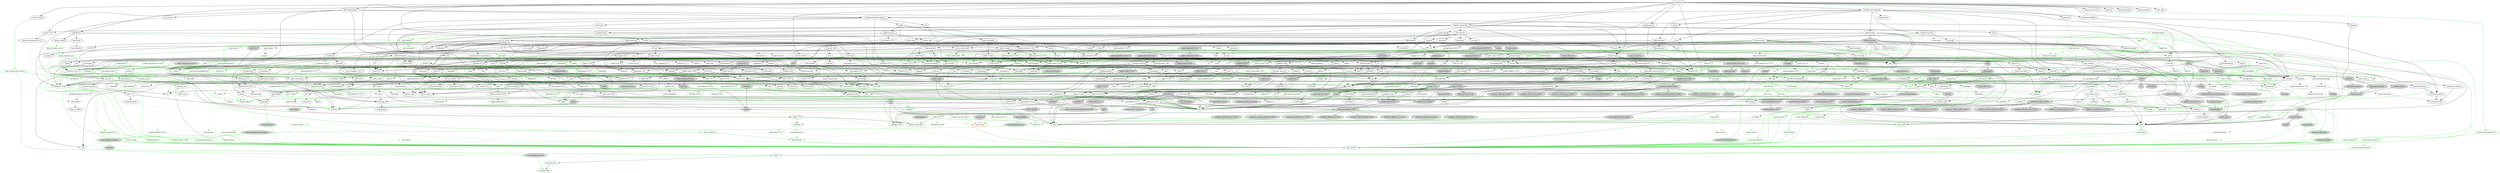 digraph {
    0 [ label = "cat-gateway" shape = box]
    1 [ label = "anyhow" color = darkgreen]
    2 [ label = "base64 0.22.1" color = darkgreen]
    3 [ label = "bb8" ]
    4 [ label = "bb8-postgres" ]
    5 [ label = "bech32 0.11.0" ]
    6 [ label = "blake2b_simd" ]
    7 [ label = "build-info" ]
    8 [ label = "build-info-build" color = green3]
    9 [ label = "bytes" color = darkgreen]
    10 [ label = "c509-certificate" ]
    11 [ label = "cardano-blockchain-types" ]
    12 [ label = "cardano-chain-follower" ]
    13 [ label = "catalyst-signed-doc" ]
    14 [ label = "catalyst-types" ]
    15 [ label = "chrono" color = darkgreen]
    16 [ label = "clap" ]
    17 [ label = "const_format" ]
    18 [ label = "cpu-time" ]
    19 [ label = "crossbeam-skiplist" ]
    20 [ label = "darling" color = darkgreen]
    21 [ label = "dashmap 6.1.0" ]
    22 [ label = "derive_more 2.0.1" ]
    23 [ label = "dotenvy" ]
    24 [ label = "duration-string" ]
    25 [ label = "ed25519-dalek" ]
    26 [ label = "futures" ]
    27 [ label = "gethostname" ]
    28 [ label = "handlebars" ]
    29 [ label = "hex" ]
    30 [ label = "local-ip-address" ]
    31 [ label = "memory-stats" ]
    32 [ label = "mime" color = darkgreen]
    33 [ label = "minicbor 0.25.1" ]
    34 [ label = "minijinja" ]
    35 [ label = "moka" ]
    36 [ label = "num-bigint 0.4.6" color = darkgreen]
    37 [ label = "num-traits" color = darkgreen]
    38 [ label = "openssl" ]
    39 [ label = "orx-iterable" ]
    40 [ label = "pallas" ]
    41 [ label = "pallas-traverse 0.30.1" ]
    42 [ label = "panic-message" ]
    43 [ label = "poem" ]
    44 [ label = "poem-openapi" ]
    45 [ label = "poem-openapi-derive" color = green3]
    46 [ label = "prometheus" ]
    47 [ label = "rand 0.8.5" ]
    48 [ label = "rayon" ]
    49 [ label = "rbac-registration" ]
    50 [ label = "regex" color = darkgreen]
    51 [ label = "rust-embed" ]
    52 [ label = "scylla" ]
    53 [ label = "serde" color = darkgreen]
    54 [ label = "serde_json" color = darkgreen]
    55 [ label = "stats_alloc" ]
    56 [ label = "strum 0.26.3" ]
    57 [ label = "strum_macros 0.26.4" color = green3]
    58 [ label = "thiserror 1.0.69" color = darkgreen]
    59 [ label = "tokio" ]
    60 [ label = "tokio-postgres" ]
    61 [ label = "tracing" ]
    62 [ label = "tracing-subscriber" ]
    63 [ label = "ulid" ]
    64 [ label = "url" color = darkgreen]
    65 [ label = "uuid" ]
    66 [ label = "x509-cert" ]
    67 [ label = "async-trait" color = green3]
    68 [ label = "futures-util" ]
    69 [ label = "parking_lot" ]
    70 [ label = "arrayref" ]
    71 [ label = "arrayvec" ]
    72 [ label = "constant_time_eq" ]
    73 [ label = "bincode" color = darkgreen]
    74 [ label = "build-info-common" color = darkgreen]
    75 [ label = "build-info-proc" color = green3]
    76 [ label = "cargo_metadata" color = green3]
    77 [ label = "git2" color = green3, style = dashed]
    78 [ label = "glob" color = darkgreen]
    79 [ label = "pretty_assertions" color = green3]
    80 [ label = "rustc_version" color = green3]
    81 [ label = "zstd" color = darkgreen]
    82 [ label = "asn1-rs" ]
    83 [ label = "bimap" ]
    84 [ label = "oid" ]
    85 [ label = "oid-registry" ]
    86 [ label = "once_cell" color = darkgreen]
    87 [ label = "thiserror 2.0.12" color = darkgreen]
    88 [ label = "cbork-utils" ]
    89 [ label = "dirs" ]
    90 [ label = "ouroboros" ]
    91 [ label = "crossbeam-channel" ]
    92 [ label = "crossbeam-epoch" ]
    93 [ label = "hickory-resolver" ]
    94 [ label = "http 1.3.1" color = darkgreen]
    95 [ label = "humantime" ]
    96 [ label = "logcall" color = green3]
    97 [ label = "memx" ]
    98 [ label = "mithril-client" ]
    99 [ label = "pallas-crypto 0.30.1" ]
    100 [ label = "pallas-hardano" ]
    101 [ label = "tar" ]
    102 [ label = "tracing-log" ]
    103 [ label = "ureq" ]
    104 [ label = "brotli 7.0.0" ]
    105 [ label = "coset" ]
    106 [ label = "ed25519-bip32" ]
    107 [ label = "jsonpath-rust" ]
    108 [ label = "jsonschema" ]
    109 [ label = "base64-url" ]
    110 [ label = "displaydoc" color = green3]
    111 [ label = "fluent-uri" ]
    112 [ label = "fmmap" ]
    113 [ label = "orx-concurrent-vec" ]
    114 [ label = "strum 0.27.1" ]
    115 [ label = "android-tzdata" color = darkgreen, style = "dashed,filled", fillcolor = lightgrey]
    116 [ label = "iana-time-zone" color = darkgreen, style = "dashed,filled", fillcolor = lightgrey]
    117 [ label = "js-sys" color = darkgreen, style = filled, fillcolor = lightgrey]
    118 [ label = "wasm-bindgen" color = darkgreen, style = filled, fillcolor = lightgrey]
    119 [ label = "windows-link" color = darkgreen, style = filled, fillcolor = lightgrey]
    120 [ label = "clap_builder" ]
    121 [ label = "clap_derive" color = green3, style = dashed]
    122 [ label = "const_format_proc_macros" color = green3]
    123 [ label = "libc" color = darkgreen]
    124 [ label = "winapi" style = filled, fillcolor = lightgrey]
    125 [ label = "crossbeam-utils" ]
    126 [ label = "darling_core" color = darkgreen]
    127 [ label = "darling_macro" color = green3]
    128 [ label = "cfg-if" color = darkgreen]
    129 [ label = "hashbrown 0.14.5" ]
    130 [ label = "lock_api" ]
    131 [ label = "parking_lot_core" ]
    132 [ label = "derive_more-impl 2.0.1" color = green3]
    133 [ label = "curve25519-dalek" ]
    134 [ label = "ed25519" ]
    135 [ label = "rand_core 0.6.4" color = darkgreen]
    136 [ label = "sha2" color = darkgreen]
    137 [ label = "subtle" color = darkgreen]
    138 [ label = "zeroize" ]
    139 [ label = "futures-channel" ]
    140 [ label = "futures-core" ]
    141 [ label = "futures-executor" style = dashed]
    142 [ label = "futures-io" ]
    143 [ label = "futures-sink" ]
    144 [ label = "futures-task" ]
    145 [ label = "rustix 0.38.44" style = filled, fillcolor = lightgrey]
    146 [ label = "windows-targets 0.52.6" color = darkgreen, style = filled, fillcolor = lightgrey]
    147 [ label = "derive_builder" ]
    148 [ label = "log" color = darkgreen]
    149 [ label = "num-order" ]
    150 [ label = "pest" color = darkgreen]
    151 [ label = "pest_derive" color = green3]
    152 [ label = "neli" style = filled, fillcolor = lightgrey]
    153 [ label = "windows-sys 0.59.0" color = darkgreen, style = filled, fillcolor = lightgrey]
    154 [ label = "windows-sys 0.52.0" style = filled, fillcolor = lightgrey]
    155 [ label = "half 2.6.0" ]
    156 [ label = "minicbor-derive 0.15.3" color = green3, style = dashed]
    157 [ label = "async-lock" style = dashed]
    158 [ label = "event-listener" style = dashed]
    159 [ label = "loom" style = filled, fillcolor = lightgrey]
    160 [ label = "portable-atomic" ]
    161 [ label = "smallvec" color = darkgreen]
    162 [ label = "tagptr" ]
    163 [ label = "num-integer" color = darkgreen]
    164 [ label = "autocfg" color = green3]
    165 [ label = "bitflags 2.9.0" color = darkgreen]
    166 [ label = "foreign-types" ]
    167 [ label = "openssl-macros" color = green3]
    168 [ label = "openssl-sys" ]
    169 [ label = "orx-self-or" ]
    170 [ label = "pallas-addresses 0.30.1" ]
    171 [ label = "pallas-codec 0.30.1" ]
    172 [ label = "pallas-configs" ]
    173 [ label = "pallas-network 0.30.1" ]
    174 [ label = "pallas-primitives 0.30.1" ]
    175 [ label = "pallas-txbuilder" ]
    176 [ label = "pallas-utxorpc" ]
    177 [ label = "itertools 0.13.0" ]
    178 [ label = "paste" color = green3]
    179 [ label = "async-compression" style = dashed]
    180 [ label = "cookie" style = dashed]
    181 [ label = "headers" ]
    182 [ label = "http-body-util" ]
    183 [ label = "hyper 1.6.0" ]
    184 [ label = "hyper-util" ]
    185 [ label = "mime_guess" style = dashed]
    186 [ label = "multer" style = dashed]
    187 [ label = "nix" style = filled, fillcolor = lightgrey]
    188 [ label = "opentelemetry 0.27.1" style = dashed]
    189 [ label = "opentelemetry-prometheus" style = dashed]
    190 [ label = "percent-encoding" color = darkgreen]
    191 [ label = "pin-project-lite" ]
    192 [ label = "poem-derive" color = green3]
    193 [ label = "quick-xml" ]
    194 [ label = "rfc7239" ]
    195 [ label = "serde_urlencoded" ]
    196 [ label = "serde_yaml" color = darkgreen]
    197 [ label = "sync_wrapper 1.0.2" ]
    198 [ label = "tempfile" color = darkgreen]
    199 [ label = "time" style = dashed]
    200 [ label = "tokio-stream" ]
    201 [ label = "tokio-util" ]
    202 [ label = "wildmatch" ]
    203 [ label = "derive_more 1.0.0" color = darkgreen]
    204 [ label = "indexmap 2.9.0" color = darkgreen]
    205 [ label = "proc-macro-crate" color = green3]
    206 [ label = "proc-macro2" color = darkgreen]
    207 [ label = "quote" color = darkgreen]
    208 [ label = "syn 2.0.101" color = darkgreen]
    209 [ label = "fnv" color = darkgreen]
    210 [ label = "lazy_static" ]
    211 [ label = "memchr" color = darkgreen]
    212 [ label = "protobuf" style = dashed]
    213 [ label = "rand_chacha 0.3.1" ]
    214 [ label = "either" color = darkgreen]
    215 [ label = "rayon-core" ]
    216 [ label = "der-parser" ]
    217 [ label = "aho-corasick" color = darkgreen, style = dashed]
    218 [ label = "regex-automata 0.4.9" color = darkgreen]
    219 [ label = "regex-syntax 0.8.5" color = darkgreen]
    220 [ label = "rust-embed-impl" color = green3]
    221 [ label = "rust-embed-utils" color = darkgreen]
    222 [ label = "walkdir" color = darkgreen]
    223 [ label = "arc-swap" ]
    224 [ label = "byteorder" ]
    225 [ label = "dashmap 5.5.3" ]
    226 [ label = "histogram" ]
    227 [ label = "lz4_flex" ]
    228 [ label = "rand_pcg" ]
    229 [ label = "scylla-cql" ]
    230 [ label = "scylla-macros" color = green3]
    231 [ label = "snap" ]
    232 [ label = "socket2" ]
    233 [ label = "tokio-openssl" style = dashed]
    234 [ label = "serde_derive" color = green3]
    235 [ label = "itoa" color = darkgreen]
    236 [ label = "ryu" color = darkgreen]
    237 [ label = "heck 0.5.0" color = green3]
    238 [ label = "rustversion" color = red]
    239 [ label = "thiserror-impl 1.0.69" color = green3]
    240 [ label = "backtrace" style = filled, fillcolor = lightgrey]
    241 [ label = "mio" style = dashed]
    242 [ label = "signal-hook-registry" style = "dashed,filled", fillcolor = lightgrey]
    243 [ label = "tokio-macros" color = green3, style = dashed]
    244 [ label = "fallible-iterator" ]
    245 [ label = "phf" ]
    246 [ label = "postgres-protocol" ]
    247 [ label = "postgres-types" ]
    248 [ label = "rand 0.9.1" ]
    249 [ label = "whoami" ]
    250 [ label = "tracing-attributes" color = green3, style = dashed]
    251 [ label = "tracing-core" ]
    252 [ label = "matchers" style = dashed]
    253 [ label = "nu-ansi-term" style = dashed]
    254 [ label = "sharded-slab" style = dashed]
    255 [ label = "thread_local" style = dashed]
    256 [ label = "tracing-serde" style = dashed]
    257 [ label = "web-time" style = filled, fillcolor = lightgrey]
    258 [ label = "form_urlencoded" color = darkgreen]
    259 [ label = "idna" color = darkgreen]
    260 [ label = "getrandom 0.3.3" color = darkgreen, style = dashed]
    261 [ label = "const-oid" ]
    262 [ label = "der" ]
    263 [ label = "spki" ]
    264 [ label = "tls_codec" style = dashed]
    265 [ label = "futures-macro" color = green3, style = dashed]
    266 [ label = "pin-utils" ]
    267 [ label = "slab" style = dashed]
    268 [ label = "semver" color = darkgreen]
    269 [ label = "proc-macro-error2" color = green3]
    270 [ label = "camino" color = green3]
    271 [ label = "cargo-platform" color = green3]
    272 [ label = "libgit2-sys" color = green3, style = dashed]
    273 [ label = "diff" color = green3]
    274 [ label = "yansi" color = green3]
    275 [ label = "zstd-safe" color = darkgreen]
    276 [ label = "asn1-rs-derive" color = green3]
    277 [ label = "asn1-rs-impl" color = green3]
    278 [ label = "nom 7.1.3" ]
    279 [ label = "rusticata-macros" ]
    280 [ label = "thiserror-impl 2.0.12" color = green3]
    281 [ label = "dirs-sys" ]
    282 [ label = "aliasable" ]
    283 [ label = "ouroboros_macro" color = green3]
    284 [ label = "static_assertions" ]
    285 [ label = "hickory-proto" ]
    286 [ label = "ipconfig" style = "dashed,filled", fillcolor = lightgrey]
    287 [ label = "lru-cache" ]
    288 [ label = "resolv-conf" style = dashed]
    289 [ label = "rustls 0.21.12" style = dashed]
    290 [ label = "tokio-rustls 0.24.1" style = dashed]
    291 [ label = "proc-macro-error" color = green3]
    292 [ label = "cpufeatures" color = darkgreen, style = filled, fillcolor = lightgrey]
    293 [ label = "async-recursion" color = green3]
    294 [ label = "flate2" style = dashed]
    295 [ label = "flume" style = dashed]
    296 [ label = "getrandom 0.2.16" color = darkgreen]
    297 [ label = "mithril-common" style = filled, fillcolor = lightgrey]
    298 [ label = "reqwest" ]
    299 [ label = "slog" ]
    300 [ label = "cryptoxide" ]
    301 [ label = "binary-layout" ]
    302 [ label = "tap" ]
    303 [ label = "filetime" ]
    304 [ label = "xattr" style = "dashed,filled", fillcolor = lightgrey]
    305 [ label = "rustls 0.23.27" style = dashed]
    306 [ label = "rustls-native-certs 0.7.3" style = dashed]
    307 [ label = "rustls-pki-types" style = dashed]
    308 [ label = "webpki-roots 0.26.11" style = dashed]
    309 [ label = "alloc-no-stdlib" ]
    310 [ label = "alloc-stdlib" style = dashed]
    311 [ label = "brotli-decompressor 4.0.3" ]
    312 [ label = "ciborium" ]
    313 [ label = "ciborium-io" ]
    314 [ label = "ahash" ]
    315 [ label = "bytecount" ]
    316 [ label = "email_address" ]
    317 [ label = "fancy-regex" ]
    318 [ label = "fraction" ]
    319 [ label = "num-cmp" ]
    320 [ label = "referencing" ]
    321 [ label = "uuid-simd" ]
    322 [ label = "borrow-or-share" ]
    323 [ label = "ref-cast" ]
    324 [ label = "enum_dispatch" color = green3]
    325 [ label = "fs4" style = dashed]
    326 [ label = "memmap2" ]
    327 [ label = "parse-display" ]
    328 [ label = "orx-concurrent-option" ]
    329 [ label = "orx-fixed-vec" ]
    330 [ label = "orx-pinned-concurrent-col" ]
    331 [ label = "orx-pinned-vec" ]
    332 [ label = "orx-pseudo-default" ]
    333 [ label = "orx-split-vec" ]
    334 [ label = "strum_macros 0.27.1" color = green3, style = dashed]
    335 [ label = "android_system_properties" color = darkgreen, style = "dashed,filled", fillcolor = lightgrey]
    336 [ label = "core-foundation-sys" color = darkgreen, style = "dashed,filled", fillcolor = lightgrey]
    337 [ label = "iana-time-zone-haiku" color = darkgreen, style = "dashed,filled", fillcolor = lightgrey]
    338 [ label = "windows-core" color = darkgreen, style = filled, fillcolor = lightgrey]
    339 [ label = "wasm-bindgen-macro" color = green3, style = filled, fillcolor = lightgrey]
    340 [ label = "anstream" style = dashed]
    341 [ label = "anstyle" ]
    342 [ label = "clap_lex" ]
    343 [ label = "strsim" color = darkgreen, style = dashed]
    344 [ label = "unicode-xid" color = green3]
    345 [ label = "winapi-i686-pc-windows-gnu" style = filled, fillcolor = lightgrey]
    346 [ label = "winapi-x86_64-pc-windows-gnu" style = filled, fillcolor = lightgrey]
    347 [ label = "ident_case" color = darkgreen]
    348 [ label = "allocator-api2" style = dashed]
    349 [ label = "scopeguard" ]
    350 [ label = "redox_syscall" style = filled, fillcolor = lightgrey]
    351 [ label = "curve25519-dalek-derive" color = green3, style = filled, fillcolor = lightgrey]
    352 [ label = "digest 0.10.7" color = darkgreen]
    353 [ label = "fiat-crypto" style = filled, fillcolor = lightgrey]
    354 [ label = "pkcs8" style = dashed]
    355 [ label = "signature" ]
    356 [ label = "zeroize_derive" color = green3, style = dashed]
    357 [ label = "errno" color = darkgreen, style = filled, fillcolor = lightgrey]
    358 [ label = "linux-raw-sys 0.4.15" style = filled, fillcolor = lightgrey]
    359 [ label = "windows_aarch64_gnullvm 0.52.6" color = darkgreen, style = filled, fillcolor = lightgrey]
    360 [ label = "windows_aarch64_msvc 0.52.6" color = darkgreen, style = filled, fillcolor = lightgrey]
    361 [ label = "windows_i686_gnu 0.52.6" color = darkgreen, style = filled, fillcolor = lightgrey]
    362 [ label = "windows_i686_gnullvm 0.52.6" color = darkgreen, style = filled, fillcolor = lightgrey]
    363 [ label = "windows_i686_msvc 0.52.6" color = darkgreen, style = filled, fillcolor = lightgrey]
    364 [ label = "windows_x86_64_gnu 0.52.6" color = darkgreen, style = filled, fillcolor = lightgrey]
    365 [ label = "windows_x86_64_gnullvm 0.52.6" color = darkgreen, style = filled, fillcolor = lightgrey]
    366 [ label = "windows_x86_64_msvc 0.52.6" color = darkgreen, style = filled, fillcolor = lightgrey]
    367 [ label = "derive_builder_macro" color = green3]
    368 [ label = "num-modular" ]
    369 [ label = "ucd-trie" color = darkgreen]
    370 [ label = "pest_generator" color = green3]
    371 [ label = "neli-proc-macros" color = green3, style = filled, fillcolor = lightgrey]
    372 [ label = "crunchy" style = filled, fillcolor = lightgrey]
    373 [ label = "event-listener-strategy" style = dashed]
    374 [ label = "concurrent-queue" style = dashed]
    375 [ label = "parking" style = "dashed,filled", fillcolor = lightgrey]
    376 [ label = "generator" style = filled, fillcolor = lightgrey]
    377 [ label = "scoped-tls" style = filled, fillcolor = lightgrey]
    378 [ label = "foreign-types-shared" ]
    379 [ label = "cc" color = green3]
    380 [ label = "openssl-src" color = green3, style = dashed]
    381 [ label = "pkg-config" color = green3]
    382 [ label = "vcpkg" color = green3]
    383 [ label = "base58" ]
    384 [ label = "bech32 0.9.1" ]
    385 [ label = "crc" ]
    386 [ label = "minicbor 0.20.0" ]
    387 [ label = "num-rational" ]
    388 [ label = "serde_with 3.12.0" ]
    389 [ label = "criterion" ]
    390 [ label = "pallas-wallet" ]
    391 [ label = "pallas-applying" ]
    392 [ label = "prost-types 0.13.5" ]
    393 [ label = "utxorpc-spec" ]
    394 [ label = "brotli 8.0.1" style = dashed]
    395 [ label = "aes-gcm" style = dashed]
    396 [ label = "hkdf" style = dashed]
    397 [ label = "hmac" ]
    398 [ label = "version_check" color = green3]
    399 [ label = "base64 0.21.7" ]
    400 [ label = "headers-core" ]
    401 [ label = "httpdate" ]
    402 [ label = "sha1" ]
    403 [ label = "http-body 1.0.1" ]
    404 [ label = "h2 0.4.10" style = dashed]
    405 [ label = "httparse" style = dashed]
    406 [ label = "want" style = dashed]
    407 [ label = "tower-service" ]
    408 [ label = "unicase" color = darkgreen, style = dashed]
    409 [ label = "encoding_rs" style = dashed]
    410 [ label = "spin" style = dashed]
    411 [ label = "cfg_aliases" color = green3, style = filled, fillcolor = lightgrey]
    412 [ label = "opentelemetry 0.24.0" style = dashed]
    413 [ label = "opentelemetry_sdk" style = dashed]
    414 [ label = "uncased" ]
    415 [ label = "unsafe-libyaml" color = darkgreen]
    416 [ label = "fastrand" color = darkgreen]
    417 [ label = "rustix 1.0.7" color = darkgreen, style = filled, fillcolor = lightgrey]
    418 [ label = "deranged" style = dashed]
    419 [ label = "num-conv" color = darkgreen, style = dashed]
    420 [ label = "powerfmt" style = dashed]
    421 [ label = "time-core" color = darkgreen, style = dashed]
    422 [ label = "time-macros" color = green3, style = dashed]
    423 [ label = "derive_more-impl 1.0.0" color = green3]
    424 [ label = "equivalent" color = darkgreen]
    425 [ label = "hashbrown 0.15.3" color = darkgreen]
    426 [ label = "toml_edit" color = green3]
    427 [ label = "unicode-ident" color = darkgreen]
    428 [ label = "ppv-lite86" ]
    429 [ label = "crossbeam-deque" ]
    430 [ label = "same-file" color = darkgreen]
    431 [ label = "winapi-util" color = darkgreen, style = filled, fillcolor = lightgrey]
    432 [ label = "twox-hash" style = dashed]
    433 [ label = "bigdecimal" style = dashed]
    434 [ label = "num-bigint 0.3.3" style = dashed]
    435 [ label = "secrecy" style = dashed]
    436 [ label = "stable_deref_trait" color = darkgreen]
    437 [ label = "yoke 0.7.5" ]
    438 [ label = "addr2line" style = filled, fillcolor = lightgrey]
    439 [ label = "miniz_oxide" ]
    440 [ label = "object" style = filled, fillcolor = lightgrey]
    441 [ label = "rustc-demangle" style = filled, fillcolor = lightgrey]
    442 [ label = "wasi 0.11.0+wasi-snapshot-preview1" color = darkgreen, style = filled, fillcolor = lightgrey]
    443 [ label = "phf_shared" ]
    444 [ label = "md-5" ]
    445 [ label = "stringprep" ]
    446 [ label = "rand_chacha 0.9.0" style = dashed]
    447 [ label = "rand_core 0.9.3" ]
    448 [ label = "wasite" style = filled, fillcolor = lightgrey]
    449 [ label = "web-sys" style = filled, fillcolor = lightgrey]
    450 [ label = "valuable" style = "dashed,filled", fillcolor = lightgrey]
    451 [ label = "regex-automata 0.1.10" style = dashed]
    452 [ label = "overload" style = dashed]
    453 [ label = "idna_adapter" color = darkgreen]
    454 [ label = "utf8_iter" color = darkgreen]
    455 [ label = "r-efi" color = darkgreen, style = "dashed,filled", fillcolor = lightgrey]
    456 [ label = "wasi 0.14.2+wasi-0.2.4" color = darkgreen, style = "dashed,filled", fillcolor = lightgrey]
    457 [ label = "der_derive" color = green3, style = dashed]
    458 [ label = "flagset" style = dashed]
    459 [ label = "pem-rfc7468" style = dashed]
    460 [ label = "base64ct" style = dashed]
    461 [ label = "tls_codec_derive" color = green3, style = dashed]
    462 [ label = "proc-macro-error-attr2" color = green3]
    463 [ label = "libz-sys" color = green3, style = dashed]
    464 [ label = "zstd-sys" color = darkgreen]
    465 [ label = "synstructure" color = green3]
    466 [ label = "minimal-lexical" ]
    467 [ label = "option-ext" ]
    468 [ label = "redox_users" style = filled, fillcolor = lightgrey]
    469 [ label = "windows-sys 0.48.0" style = filled, fillcolor = lightgrey]
    470 [ label = "heck 0.4.1" color = green3]
    471 [ label = "proc-macro2-diagnostics" color = green3]
    472 [ label = "data-encoding" ]
    473 [ label = "enum-as-inner" color = green3]
    474 [ label = "ipnet" ]
    475 [ label = "rustls-pemfile 1.0.4" style = dashed]
    476 [ label = "tinyvec" ]
    477 [ label = "widestring" style = "dashed,filled", fillcolor = lightgrey]
    478 [ label = "winreg" style = "dashed,filled", fillcolor = lightgrey]
    479 [ label = "linked-hash-map" ]
    480 [ label = "ring" style = dashed]
    481 [ label = "rustls-webpki 0.101.7" style = dashed]
    482 [ label = "sct" style = dashed]
    483 [ label = "proc-macro-error-attr" color = green3]
    484 [ label = "syn 1.0.109" color = green3]
    485 [ label = "crc32fast" style = dashed]
    486 [ label = "nanorand" style = dashed]
    487 [ label = "blake2 0.10.6" style = filled, fillcolor = lightgrey]
    488 [ label = "ckb-merkle-mountain-range" style = filled, fillcolor = lightgrey]
    489 [ label = "fixed" style = filled, fillcolor = lightgrey]
    490 [ label = "kes-summed-ed25519" style = filled, fillcolor = lightgrey]
    491 [ label = "mithril-build-script" color = green3, style = filled, fillcolor = lightgrey]
    492 [ label = "mithril-stm" style = filled, fillcolor = lightgrey]
    493 [ label = "nom 8.0.0" style = filled, fillcolor = lightgrey]
    494 [ label = "pallas-addresses 0.32.0" style = "dashed,filled", fillcolor = lightgrey]
    495 [ label = "pallas-codec 0.32.0" style = "dashed,filled", fillcolor = lightgrey]
    496 [ label = "pallas-network 0.32.0" style = "dashed,filled", fillcolor = lightgrey]
    497 [ label = "pallas-primitives 0.32.0" style = "dashed,filled", fillcolor = lightgrey]
    498 [ label = "pallas-traverse 0.32.0" style = "dashed,filled", fillcolor = lightgrey]
    499 [ label = "serde_bytes" style = filled, fillcolor = lightgrey]
    500 [ label = "typetag" style = filled, fillcolor = lightgrey]
    501 [ label = "hyper-rustls" style = "dashed,filled", fillcolor = lightgrey]
    502 [ label = "quinn" style = "dashed,filled", fillcolor = lightgrey]
    503 [ label = "rustls-native-certs 0.8.1" style = "dashed,filled", fillcolor = lightgrey]
    504 [ label = "rustls-pemfile 2.2.0" style = dashed]
    505 [ label = "system-configuration" style = "dashed,filled", fillcolor = lightgrey]
    506 [ label = "tokio-rustls 0.26.2" style = "dashed,filled", fillcolor = lightgrey]
    507 [ label = "tower 0.5.2" style = filled, fillcolor = lightgrey]
    508 [ label = "wasm-bindgen-futures" style = filled, fillcolor = lightgrey]
    509 [ label = "wasm-streams" style = "dashed,filled", fillcolor = lightgrey]
    510 [ label = "windows-registry" style = filled, fillcolor = lightgrey]
    511 [ label = "doc-comment" ]
    512 [ label = "libredox" style = filled, fillcolor = lightgrey]
    513 [ label = "rustls-webpki 0.103.3" style = dashed]
    514 [ label = "openssl-probe" style = "dashed,filled", fillcolor = lightgrey]
    515 [ label = "schannel" style = "dashed,filled", fillcolor = lightgrey]
    516 [ label = "security-framework 2.11.1" style = "dashed,filled", fillcolor = lightgrey]
    517 [ label = "webpki-roots 1.0.0" style = dashed]
    518 [ label = "ciborium-ll" ]
    519 [ label = "zerocopy" ]
    520 [ label = "bit-set" ]
    521 [ label = "num" ]
    522 [ label = "outref" ]
    523 [ label = "vsimd" ]
    524 [ label = "ref-cast-impl" color = green3]
    525 [ label = "parse-display-derive" color = green3]
    526 [ label = "windows-implement" color = green3, style = filled, fillcolor = lightgrey]
    527 [ label = "windows-interface" color = green3, style = filled, fillcolor = lightgrey]
    528 [ label = "windows-result" color = darkgreen, style = filled, fillcolor = lightgrey]
    529 [ label = "windows-strings 0.4.0" color = darkgreen, style = filled, fillcolor = lightgrey]
    530 [ label = "wasm-bindgen-macro-support" color = green3, style = filled, fillcolor = lightgrey]
    531 [ label = "anstyle-parse" style = dashed]
    532 [ label = "anstyle-query" style = dashed]
    533 [ label = "anstyle-wincon" style = "dashed,filled", fillcolor = lightgrey]
    534 [ label = "colorchoice" style = dashed]
    535 [ label = "is_terminal_polyfill" style = dashed]
    536 [ label = "utf8parse" style = dashed]
    537 [ label = "block-buffer" color = darkgreen, style = dashed]
    538 [ label = "crypto-common" color = darkgreen]
    539 [ label = "derive_builder_core" color = green3]
    540 [ label = "pest_meta" color = green3]
    541 [ label = "windows" style = filled, fillcolor = lightgrey]
    542 [ label = "jobserver" color = green3, style = dashed]
    543 [ label = "shlex" color = green3]
    544 [ label = "crc-catalog" ]
    545 [ label = "half 1.8.3" style = dashed]
    546 [ label = "minicbor-derive 0.13.0" color = green3, style = dashed]
    547 [ label = "indexmap 1.9.3" style = dashed]
    548 [ label = "serde_with_macros 3.12.0" color = green3, style = dashed]
    549 [ label = "anes" ]
    550 [ label = "cast" ]
    551 [ label = "criterion-plot" ]
    552 [ label = "is-terminal" ]
    553 [ label = "itertools 0.10.5" ]
    554 [ label = "oorandom" ]
    555 [ label = "plotters" style = dashed]
    556 [ label = "tinytemplate" ]
    557 [ label = "bip39" ]
    558 [ label = "prost 0.13.5" ]
    559 [ label = "pbjson" ]
    560 [ label = "pbjson-types" ]
    561 [ label = "prost 0.12.6" color = darkgreen]
    562 [ label = "tonic" ]
    563 [ label = "brotli-decompressor 5.0.0" style = dashed]
    564 [ label = "aead" style = dashed]
    565 [ label = "aes" style = dashed]
    566 [ label = "cipher" style = dashed]
    567 [ label = "ctr" style = dashed]
    568 [ label = "ghash" style = dashed]
    569 [ label = "atomic-waker" style = dashed]
    570 [ label = "try-lock" style = dashed]
    571 [ label = "linux-raw-sys 0.9.4" color = darkgreen, style = filled, fillcolor = lightgrey]
    572 [ label = "toml_datetime" color = green3]
    573 [ label = "winnow" color = green3, style = dashed]
    574 [ label = "libm" style = dashed]
    575 [ label = "yoke-derive 0.7.5" color = green3, style = dashed]
    576 [ label = "zerofrom" color = darkgreen]
    577 [ label = "gimli" style = filled, fillcolor = lightgrey]
    578 [ label = "adler2" ]
    579 [ label = "siphasher" ]
    580 [ label = "unicode-bidi" ]
    581 [ label = "unicode-normalization" ]
    582 [ label = "unicode-properties" ]
    583 [ label = "regex-syntax 0.6.29" style = dashed]
    584 [ label = "icu_normalizer" color = darkgreen]
    585 [ label = "icu_properties" color = darkgreen]
    586 [ label = "wit-bindgen-rt" color = darkgreen, style = "dashed,filled", fillcolor = lightgrey]
    587 [ label = "windows-targets 0.48.5" style = filled, fillcolor = lightgrey]
    588 [ label = "tinyvec_macros" style = dashed]
    589 [ label = "untrusted" style = dashed]
    590 [ label = "az" style = filled, fillcolor = lightgrey]
    591 [ label = "bytemuck" style = filled, fillcolor = lightgrey]
    592 [ label = "typenum" color = darkgreen]
    593 [ label = "blake2 0.9.2" style = filled, fillcolor = lightgrey]
    594 [ label = "rand_core 0.5.1" style = filled, fillcolor = lightgrey]
    595 [ label = "serde_with 2.3.3" style = "dashed,filled", fillcolor = lightgrey]
    596 [ label = "blst" style = filled, fillcolor = lightgrey]
    597 [ label = "pallas-crypto 0.32.0" style = "dashed,filled", fillcolor = lightgrey]
    598 [ label = "erased-serde" style = filled, fillcolor = lightgrey]
    599 [ label = "inventory" style = filled, fillcolor = lightgrey]
    600 [ label = "typetag-impl" color = green3, style = filled, fillcolor = lightgrey]
    601 [ label = "quinn-proto" style = "dashed,filled", fillcolor = lightgrey]
    602 [ label = "quinn-udp" style = "dashed,filled", fillcolor = lightgrey]
    603 [ label = "rustc-hash" style = "dashed,filled", fillcolor = lightgrey]
    604 [ label = "security-framework 3.2.0" style = "dashed,filled", fillcolor = lightgrey]
    605 [ label = "core-foundation 0.9.4" style = "dashed,filled", fillcolor = lightgrey]
    606 [ label = "system-configuration-sys" style = "dashed,filled", fillcolor = lightgrey]
    607 [ label = "tower-layer" ]
    608 [ label = "windows-strings 0.3.1" style = filled, fillcolor = lightgrey]
    609 [ label = "windows-targets 0.53.0" style = filled, fillcolor = lightgrey]
    610 [ label = "security-framework-sys" style = "dashed,filled", fillcolor = lightgrey]
    611 [ label = "zerocopy-derive" color = green3, style = filled, fillcolor = lightgrey]
    612 [ label = "bit-vec" ]
    613 [ label = "num-complex" ]
    614 [ label = "num-iter" ]
    615 [ label = "structmeta" color = green3]
    616 [ label = "wasm-bindgen-backend" color = green3, style = filled, fillcolor = lightgrey]
    617 [ label = "wasm-bindgen-shared" color = green3, style = filled, fillcolor = lightgrey]
    618 [ label = "generic-array" color = darkgreen]
    619 [ label = "windows-collections" style = filled, fillcolor = lightgrey]
    620 [ label = "windows-future" style = filled, fillcolor = lightgrey]
    621 [ label = "windows-numerics" style = filled, fillcolor = lightgrey]
    622 [ label = "hashbrown 0.12.3" style = dashed]
    623 [ label = "hermit-abi 0.5.1" style = filled, fillcolor = lightgrey]
    624 [ label = "plotters-backend" style = dashed]
    625 [ label = "plotters-svg" style = dashed]
    626 [ label = "bitcoin_hashes" ]
    627 [ label = "prost-derive 0.13.5" color = green3, style = dashed]
    628 [ label = "pbjson-build" color = green3]
    629 [ label = "prost-build" color = green3]
    630 [ label = "prost-derive 0.12.6" color = green3, style = dashed]
    631 [ label = "async-stream" style = dashed]
    632 [ label = "axum" style = dashed]
    633 [ label = "h2 0.3.26" style = dashed]
    634 [ label = "http 0.2.12" ]
    635 [ label = "http-body 0.4.6" ]
    636 [ label = "hyper 0.14.32" style = dashed]
    637 [ label = "hyper-timeout" style = dashed]
    638 [ label = "pin-project" ]
    639 [ label = "tower 0.4.13" style = dashed]
    640 [ label = "inout" style = dashed]
    641 [ label = "opaque-debug" ]
    642 [ label = "polyval" style = dashed]
    643 [ label = "zerofrom-derive" color = green3, style = dashed]
    644 [ label = "icu_collections" color = darkgreen]
    645 [ label = "icu_normalizer_data" color = darkgreen, style = dashed]
    646 [ label = "icu_provider" color = darkgreen]
    647 [ label = "zerovec" color = darkgreen]
    648 [ label = "icu_locale_core" color = darkgreen]
    649 [ label = "icu_properties_data" color = darkgreen, style = dashed]
    650 [ label = "potential_utf" color = darkgreen]
    651 [ label = "zerotrie" color = darkgreen]
    652 [ label = "windows_aarch64_gnullvm 0.48.5" style = filled, fillcolor = lightgrey]
    653 [ label = "windows_aarch64_msvc 0.48.5" style = filled, fillcolor = lightgrey]
    654 [ label = "windows_i686_gnu 0.48.5" style = filled, fillcolor = lightgrey]
    655 [ label = "windows_i686_msvc 0.48.5" style = filled, fillcolor = lightgrey]
    656 [ label = "windows_x86_64_gnu 0.48.5" style = filled, fillcolor = lightgrey]
    657 [ label = "windows_x86_64_gnullvm 0.48.5" style = filled, fillcolor = lightgrey]
    658 [ label = "windows_x86_64_msvc 0.48.5" style = filled, fillcolor = lightgrey]
    659 [ label = "crypto-mac" style = filled, fillcolor = lightgrey]
    660 [ label = "digest 0.9.0" style = filled, fillcolor = lightgrey]
    661 [ label = "base64 0.13.1" style = "dashed,filled", fillcolor = lightgrey]
    662 [ label = "serde_with_macros 2.3.3" color = green3, style = "dashed,filled", fillcolor = lightgrey]
    663 [ label = "threadpool" style = filled, fillcolor = lightgrey]
    664 [ label = "typeid" style = filled, fillcolor = lightgrey]
    665 [ label = "lru-slab" style = "dashed,filled", fillcolor = lightgrey]
    666 [ label = "core-foundation 0.10.0" style = "dashed,filled", fillcolor = lightgrey]
    667 [ label = "windows_aarch64_gnullvm 0.53.0" style = filled, fillcolor = lightgrey]
    668 [ label = "windows_aarch64_msvc 0.53.0" style = filled, fillcolor = lightgrey]
    669 [ label = "windows_i686_gnu 0.53.0" style = filled, fillcolor = lightgrey]
    670 [ label = "windows_i686_gnullvm 0.53.0" style = filled, fillcolor = lightgrey]
    671 [ label = "windows_i686_msvc 0.53.0" style = filled, fillcolor = lightgrey]
    672 [ label = "windows_x86_64_gnu 0.53.0" style = filled, fillcolor = lightgrey]
    673 [ label = "windows_x86_64_gnullvm 0.53.0" style = filled, fillcolor = lightgrey]
    674 [ label = "windows_x86_64_msvc 0.53.0" style = filled, fillcolor = lightgrey]
    675 [ label = "structmeta-derive" color = green3]
    676 [ label = "bumpalo" color = green3, style = filled, fillcolor = lightgrey]
    677 [ label = "bitcoin-internals" ]
    678 [ label = "hex-conservative" ]
    679 [ label = "itertools 0.14.0" color = green3, style = dashed]
    680 [ label = "itertools 0.11.0" color = green3]
    681 [ label = "prost-types 0.12.6" color = green3]
    682 [ label = "itertools 0.12.1" color = green3]
    683 [ label = "multimap" color = green3]
    684 [ label = "petgraph" color = green3]
    685 [ label = "prettyplease" color = green3, style = dashed]
    686 [ label = "async-stream-impl" color = green3, style = dashed]
    687 [ label = "axum-core" style = dashed]
    688 [ label = "bitflags 1.3.2" style = dashed]
    689 [ label = "matchit" style = dashed]
    690 [ label = "sync_wrapper 0.1.2" style = dashed]
    691 [ label = "tokio-io-timeout" style = dashed]
    692 [ label = "pin-project-internal" color = green3]
    693 [ label = "universal-hash" style = dashed]
    694 [ label = "yoke 0.8.0" color = darkgreen]
    695 [ label = "tinystr" color = darkgreen]
    696 [ label = "writeable" color = darkgreen]
    697 [ label = "zerovec-derive" color = green3, style = dashed]
    698 [ label = "litemap" color = darkgreen]
    699 [ label = "num_cpus" style = filled, fillcolor = lightgrey]
    700 [ label = "fixedbitset" color = green3]
    701 [ label = "yoke-derive 0.8.0" color = green3, style = dashed]
    702 [ label = "hermit-abi 0.3.9" style = filled, fillcolor = lightgrey]
    0 -> 4 [ ]
    0 -> 7 [ ]
    0 -> 8 [ color = green3]
    0 -> 12 [ ]
    0 -> 13 [ ]
    0 -> 17 [ ]
    0 -> 22 [ ]
    0 -> 23 [ ]
    0 -> 24 [ ]
    0 -> 27 [ ]
    0 -> 28 [ ]
    0 -> 30 [ ]
    0 -> 31 [ ]
    0 -> 34 [ ]
    0 -> 42 [ ]
    0 -> 44 [ ]
    0 -> 49 [ ]
    0 -> 52 [ ]
    0 -> 55 [ ]
    0 -> 63 [ ]
    3 -> 67 [ color = green3]
    3 -> 68 [ ]
    3 -> 59 [ ]
    4 -> 3 [ ]
    4 -> 60 [ ]
    6 -> 70 [ ]
    6 -> 71 [ ]
    6 -> 72 [ ]
    7 -> 75 [ color = green3]
    8 -> 1 [ color = green3]
    8 -> 2 [ color = green3]
    8 -> 73 [ color = green3]
    8 -> 74 [ color = green3]
    8 -> 76 [ color = green3]
    8 -> 77 [ color = green3, style = dotted]
    8 -> 78 [ color = green3]
    8 -> 79 [ color = green3]
    8 -> 80 [ color = green3]
    8 -> 81 [ color = green3]
    10 -> 1 [ ]
    10 -> 83 [ ]
    10 -> 25 [ ]
    10 -> 29 [ ]
    10 -> 33 [ ]
    10 -> 84 [ ]
    10 -> 85 [ ]
    10 -> 50 [ ]
    10 -> 56 [ ]
    10 -> 87 [ ]
    11 -> 14 [ ]
    11 -> 88 [ ]
    11 -> 21 [ ]
    11 -> 89 [ ]
    11 -> 90 [ ]
    11 -> 40 [ ]
    11 -> 56 [ ]
    12 -> 11 [ ]
    12 -> 18 [ ]
    12 -> 19 [ ]
    12 -> 93 [ ]
    12 -> 95 [ ]
    12 -> 96 [ color = green3]
    12 -> 97 [ ]
    12 -> 98 [ ]
    12 -> 35 [ ]
    12 -> 100 [ ]
    12 -> 103 [ ]
    13 -> 1 [ ]
    13 -> 104 [ ]
    13 -> 14 [ ]
    13 -> 16 [ ]
    13 -> 105 [ ]
    13 -> 106 [ ]
    13 -> 26 [ ]
    13 -> 107 [ ]
    13 -> 108 [ ]
    13 -> 56 [ ]
    14 -> 109 [ ]
    14 -> 6 [ ]
    14 -> 15 [ ]
    14 -> 110 [ color = green3]
    14 -> 25 [ ]
    14 -> 111 [ ]
    14 -> 112 [ ]
    14 -> 33 [ ]
    14 -> 113 [ ]
    14 -> 99 [ ]
    14 -> 114 [ ]
    14 -> 87 [ ]
    14 -> 61 [ ]
    14 -> 65 [ ]
    15 -> 115 [ color = darkgreen, arrowType = empty, fillcolor = lightgrey, style = dotted]
    15 -> 116 [ color = darkgreen, arrowType = empty, fillcolor = lightgrey, style = dotted]
    15 -> 37 [ color = darkgreen]
    15 -> 53 [ color = darkgreen, style = dotted]
    16 -> 120 [ ]
    16 -> 121 [ color = green3, style = dotted]
    17 -> 122 [ color = green3]
    18 -> 123 [ arrowType = empty, fillcolor = lightgrey]
    18 -> 124 [ arrowType = empty, fillcolor = lightgrey]
    19 -> 92 [ ]
    20 -> 127 [ color = green3]
    21 -> 129 [ ]
    21 -> 130 [ ]
    21 -> 131 [ ]
    21 -> 48 [ style = dotted]
    22 -> 132 [ color = green3]
    25 -> 133 [ ]
    25 -> 134 [ ]
    25 -> 136 [ ]
    26 -> 141 [ style = dotted]
    27 -> 145 [ arrowType = empty, fillcolor = lightgrey]
    28 -> 147 [ ]
    28 -> 149 [ ]
    28 -> 151 [ color = green3]
    28 -> 54 [ ]
    30 -> 152 [ arrowType = empty, fillcolor = lightgrey]
    30 -> 58 [ ]
    30 -> 153 [ arrowType = empty, fillcolor = lightgrey]
    31 -> 123 [ arrowType = empty, fillcolor = lightgrey]
    31 -> 154 [ arrowType = empty, fillcolor = lightgrey]
    33 -> 155 [ style = dotted]
    33 -> 156 [ color = green3, style = dotted]
    34 -> 53 [ ]
    35 -> 157 [ style = dotted]
    35 -> 91 [ ]
    35 -> 92 [ ]
    35 -> 68 [ style = dotted]
    35 -> 159 [ arrowType = empty, fillcolor = lightgrey]
    35 -> 69 [ ]
    35 -> 160 [ ]
    35 -> 80 [ color = green3, arrowType = empty, fillcolor = lightgrey]
    35 -> 162 [ ]
    35 -> 58 [ ]
    35 -> 65 [ ]
    36 -> 163 [ color = darkgreen]
    37 -> 164 [ color = green3]
    38 -> 166 [ ]
    38 -> 167 [ color = green3]
    38 -> 168 [ ]
    39 -> 169 [ ]
    40 -> 172 [ ]
    40 -> 173 [ ]
    40 -> 175 [ ]
    40 -> 176 [ ]
    41 -> 177 [ ]
    41 -> 170 [ ]
    41 -> 174 [ ]
    41 -> 178 [ color = green3]
    43 -> 179 [ style = dotted]
    43 -> 15 [ style = dotted]
    43 -> 180 [ style = dotted]
    43 -> 181 [ ]
    43 -> 29 [ style = dotted]
    43 -> 182 [ ]
    43 -> 184 [ ]
    43 -> 185 [ style = dotted]
    43 -> 186 [ style = dotted]
    43 -> 187 [ arrowType = empty, fillcolor = lightgrey]
    43 -> 188 [ style = dotted]
    43 -> 189 [ style = dotted]
    43 -> 192 [ color = green3]
    43 -> 193 [ style = dotted]
    43 -> 50 [ ]
    43 -> 194 [ ]
    43 -> 51 [ style = dotted]
    43 -> 54 [ ]
    43 -> 195 [ ]
    43 -> 196 [ style = dotted]
    43 -> 197 [ ]
    43 -> 198 [ style = dotted]
    43 -> 87 [ ]
    43 -> 200 [ style = dotted]
    43 -> 202 [ ]
    44 -> 203 [ ]
    44 -> 43 [ ]
    44 -> 45 [ color = green3]
    44 -> 64 [ style = dotted]
    44 -> 65 [ style = dotted]
    45 -> 20 [ color = green3]
    45 -> 94 [ color = green3]
    45 -> 32 [ color = green3]
    45 -> 205 [ color = green3]
    45 -> 50 [ color = green3]
    45 -> 58 [ color = green3]
    46 -> 209 [ ]
    46 -> 210 [ ]
    46 -> 211 [ ]
    46 -> 69 [ ]
    46 -> 212 [ style = dotted]
    46 -> 58 [ ]
    47 -> 213 [ style = dotted]
    48 -> 214 [ ]
    48 -> 215 [ ]
    49 -> 104 [ ]
    49 -> 10 [ ]
    49 -> 11 [ ]
    49 -> 216 [ ]
    49 -> 66 [ ]
    49 -> 81 [ ]
    50 -> 218 [ color = darkgreen]
    51 -> 220 [ color = green3]
    52 -> 223 [ ]
    52 -> 2 [ style = dotted]
    52 -> 225 [ ]
    52 -> 26 [ ]
    52 -> 226 [ ]
    52 -> 177 [ ]
    52 -> 210 [ ]
    52 -> 47 [ ]
    52 -> 228 [ ]
    52 -> 229 [ ]
    52 -> 196 [ style = dotted]
    52 -> 233 [ style = dotted]
    52 -> 61 [ ]
    52 -> 64 [ style = dotted]
    53 -> 234 [ color = green3, style = dotted]
    53 -> 234 [ color = green3, arrowType = empty, fillcolor = lightgrey]
    54 -> 235 [ color = darkgreen]
    54 -> 211 [ color = darkgreen]
    54 -> 236 [ color = darkgreen]
    54 -> 53 [ color = darkgreen]
    56 -> 57 [ color = green3, style = dotted]
    57 -> 237 [ color = green3]
    57 -> 238 [ color = green3]
    57 -> 208 [ color = green3]
    58 -> 239 [ color = green3]
    59 -> 240 [ arrowType = empty, fillcolor = lightgrey]
    59 -> 9 [ style = dotted]
    59 -> 241 [ style = dotted]
    59 -> 69 [ style = dotted]
    59 -> 191 [ ]
    59 -> 242 [ arrowType = empty, fillcolor = lightgrey, style = dotted]
    59 -> 232 [ arrowType = empty, fillcolor = lightgrey, style = dotted]
    59 -> 243 [ color = green3, style = dotted]
    60 -> 67 [ color = green3]
    60 -> 68 [ ]
    60 -> 190 [ ]
    60 -> 245 [ ]
    60 -> 247 [ ]
    60 -> 201 [ ]
    60 -> 249 [ ]
    61 -> 148 [ style = dotted]
    61 -> 191 [ ]
    61 -> 250 [ color = green3, style = dotted]
    61 -> 251 [ ]
    62 -> 252 [ style = dotted]
    62 -> 253 [ style = dotted]
    62 -> 50 [ style = dotted]
    62 -> 54 [ style = dotted]
    62 -> 254 [ style = dotted]
    62 -> 161 [ style = dotted]
    62 -> 255 [ style = dotted]
    62 -> 199 [ style = dotted]
    62 -> 61 [ style = dotted]
    62 -> 102 [ style = dotted]
    62 -> 256 [ style = dotted]
    63 -> 248 [ style = dotted]
    63 -> 65 [ style = dotted]
    63 -> 257 [ arrowType = empty, fillcolor = lightgrey]
    64 -> 258 [ color = darkgreen]
    64 -> 259 [ color = darkgreen]
    65 -> 260 [ arrowType = empty, fillcolor = lightgrey, style = dotted]
    65 -> 53 [ style = dotted]
    66 -> 263 [ ]
    66 -> 264 [ style = dotted]
    67 -> 208 [ color = green3]
    68 -> 139 [ style = dotted]
    68 -> 142 [ style = dotted]
    68 -> 265 [ color = green3, style = dotted]
    68 -> 144 [ ]
    68 -> 211 [ style = dotted]
    68 -> 191 [ ]
    68 -> 266 [ ]
    68 -> 267 [ style = dotted]
    69 -> 130 [ ]
    69 -> 131 [ ]
    73 -> 53 [ color = darkgreen]
    74 -> 15 [ color = darkgreen]
    74 -> 203 [ color = darkgreen]
    74 -> 268 [ color = darkgreen]
    75 -> 1 [ color = green3]
    75 -> 2 [ color = green3]
    75 -> 73 [ color = green3]
    75 -> 74 [ color = green3]
    75 -> 36 [ color = green3]
    75 -> 269 [ color = green3]
    75 -> 54 [ color = green3]
    75 -> 81 [ color = green3]
    76 -> 270 [ color = green3]
    76 -> 271 [ color = green3]
    76 -> 268 [ color = green3]
    76 -> 54 [ color = green3]
    76 -> 58 [ color = green3]
    77 -> 272 [ color = green3, style = dashed]
    77 -> 64 [ color = green3, style = dashed]
    79 -> 273 [ color = green3]
    79 -> 274 [ color = green3]
    80 -> 268 [ color = green3]
    81 -> 275 [ color = darkgreen]
    82 -> 276 [ color = green3]
    82 -> 277 [ color = green3]
    82 -> 110 [ color = green3]
    82 -> 37 [ ]
    82 -> 279 [ ]
    82 -> 58 [ ]
    85 -> 82 [ ]
    87 -> 280 [ color = green3]
    88 -> 33 [ ]
    89 -> 281 [ ]
    90 -> 282 [ ]
    90 -> 283 [ color = green3]
    90 -> 284 [ ]
    91 -> 125 [ ]
    92 -> 125 [ ]
    93 -> 285 [ ]
    93 -> 286 [ arrowType = empty, fillcolor = lightgrey, style = dotted]
    93 -> 287 [ ]
    93 -> 288 [ style = dotted]
    94 -> 9 [ color = darkgreen]
    94 -> 209 [ color = darkgreen]
    94 -> 235 [ color = darkgreen]
    96 -> 291 [ color = green3]
    96 -> 208 [ color = green3]
    97 -> 292 [ arrowType = empty, fillcolor = lightgrey]
    98 -> 293 [ color = green3]
    98 -> 294 [ style = dotted]
    98 -> 295 [ style = dotted]
    98 -> 26 [ ]
    98 -> 297 [ arrowType = empty, fillcolor = lightgrey]
    98 -> 297 [ arrowType = empty, fillcolor = lightgrey]
    98 -> 298 [ ]
    98 -> 101 [ style = dotted]
    98 -> 65 [ ]
    98 -> 65 [ arrowType = empty, fillcolor = lightgrey]
    98 -> 81 [ style = dotted]
    99 -> 300 [ ]
    99 -> 171 [ ]
    99 -> 135 [ ]
    100 -> 301 [ ]
    100 -> 173 [ ]
    100 -> 41 [ ]
    100 -> 302 [ ]
    101 -> 303 [ ]
    101 -> 304 [ arrowType = empty, fillcolor = lightgrey, style = dotted]
    102 -> 148 [ ]
    102 -> 251 [ ]
    103 -> 2 [ ]
    103 -> 294 [ style = dotted]
    103 -> 305 [ style = dotted]
    103 -> 306 [ style = dotted]
    103 -> 64 [ ]
    103 -> 308 [ style = dotted]
    104 -> 311 [ ]
    105 -> 312 [ ]
    106 -> 300 [ ]
    107 -> 151 [ color = green3]
    107 -> 50 [ ]
    107 -> 54 [ ]
    108 -> 315 [ ]
    108 -> 316 [ ]
    108 -> 317 [ ]
    108 -> 318 [ ]
    108 -> 319 [ ]
    108 -> 320 [ ]
    108 -> 298 [ style = dotted]
    108 -> 321 [ ]
    109 -> 2 [ ]
    110 -> 208 [ color = green3]
    111 -> 322 [ ]
    111 -> 323 [ ]
    111 -> 53 [ style = dotted]
    112 -> 224 [ ]
    112 -> 324 [ color = green3]
    112 -> 325 [ style = dotted]
    112 -> 326 [ ]
    112 -> 327 [ ]
    113 -> 328 [ ]
    113 -> 330 [ ]
    113 -> 53 [ style = dotted]
    114 -> 334 [ color = green3, style = dotted]
    116 -> 335 [ color = darkgreen, arrowType = empty, fillcolor = lightgrey, style = dashed]
    116 -> 336 [ color = darkgreen, arrowType = empty, fillcolor = lightgrey, style = dashed]
    116 -> 337 [ color = darkgreen, arrowType = empty, fillcolor = lightgrey, style = dashed]
    116 -> 338 [ color = darkgreen, arrowType = empty, fillcolor = lightgrey, style = dashed]
    117 -> 118 [ color = darkgreen, arrowType = empty, fillcolor = lightgrey]
    118 -> 128 [ color = darkgreen, arrowType = empty, fillcolor = lightgrey]
    118 -> 86 [ color = darkgreen, arrowType = empty, fillcolor = lightgrey]
    118 -> 238 [ color = green3, arrowType = empty, fillcolor = lightgrey, style = dotted]
    118 -> 339 [ color = green3, arrowType = empty, fillcolor = lightgrey]
    120 -> 340 [ style = dotted]
    120 -> 342 [ ]
    120 -> 343 [ style = dotted]
    121 -> 237 [ color = green3, style = dashed]
    121 -> 208 [ color = green3, style = dashed]
    122 -> 207 [ color = green3]
    122 -> 344 [ color = green3]
    124 -> 345 [ arrowType = empty, fillcolor = lightgrey]
    124 -> 346 [ arrowType = empty, fillcolor = lightgrey]
    126 -> 209 [ color = darkgreen]
    126 -> 347 [ color = darkgreen]
    126 -> 343 [ color = darkgreen, style = dotted]
    126 -> 208 [ color = darkgreen]
    127 -> 126 [ color = green3]
    129 -> 314 [ style = dotted]
    129 -> 348 [ style = dotted]
    130 -> 164 [ color = green3]
    130 -> 349 [ ]
    131 -> 128 [ ]
    131 -> 123 [ arrowType = empty, fillcolor = lightgrey]
    131 -> 350 [ arrowType = empty, fillcolor = lightgrey]
    131 -> 161 [ ]
    131 -> 146 [ arrowType = empty, fillcolor = lightgrey]
    132 -> 208 [ color = green3]
    133 -> 292 [ arrowType = empty, fillcolor = lightgrey]
    133 -> 351 [ color = green3, arrowType = empty, fillcolor = lightgrey]
    133 -> 352 [ style = dotted]
    133 -> 353 [ arrowType = empty, fillcolor = lightgrey]
    133 -> 80 [ color = green3]
    133 -> 138 [ style = dotted]
    134 -> 354 [ style = dotted]
    134 -> 53 [ style = dotted]
    134 -> 355 [ ]
    135 -> 296 [ color = darkgreen, style = dotted]
    136 -> 292 [ color = darkgreen, arrowType = empty, fillcolor = lightgrey]
    136 -> 352 [ color = darkgreen]
    138 -> 356 [ color = green3, style = dotted]
    139 -> 140 [ ]
    139 -> 143 [ style = dotted]
    141 -> 68 [ style = dashed]
    145 -> 165 [ arrowType = empty, fillcolor = lightgrey]
    145 -> 357 [ arrowType = empty, fillcolor = lightgrey, style = dotted]
    145 -> 357 [ arrowType = empty, fillcolor = lightgrey]
    145 -> 357 [ arrowType = empty, fillcolor = lightgrey]
    145 -> 358 [ arrowType = empty, fillcolor = lightgrey]
    145 -> 358 [ arrowType = empty, fillcolor = lightgrey]
    146 -> 359 [ color = darkgreen, arrowType = empty, fillcolor = lightgrey]
    146 -> 360 [ color = darkgreen, arrowType = empty, fillcolor = lightgrey]
    146 -> 361 [ color = darkgreen, arrowType = empty, fillcolor = lightgrey]
    146 -> 362 [ color = darkgreen, arrowType = empty, fillcolor = lightgrey]
    146 -> 363 [ color = darkgreen, arrowType = empty, fillcolor = lightgrey]
    146 -> 364 [ color = darkgreen, arrowType = empty, fillcolor = lightgrey]
    146 -> 365 [ color = darkgreen, arrowType = empty, fillcolor = lightgrey]
    146 -> 366 [ color = darkgreen, arrowType = empty, fillcolor = lightgrey]
    147 -> 367 [ color = green3]
    149 -> 368 [ ]
    150 -> 211 [ color = darkgreen, style = dotted]
    150 -> 87 [ color = darkgreen, style = dotted]
    150 -> 369 [ color = darkgreen]
    151 -> 370 [ color = green3]
    152 -> 224 [ arrowType = empty, fillcolor = lightgrey]
    152 -> 123 [ arrowType = empty, fillcolor = lightgrey]
    152 -> 148 [ arrowType = empty, fillcolor = lightgrey]
    152 -> 371 [ color = green3, arrowType = empty, fillcolor = lightgrey]
    153 -> 146 [ color = darkgreen, arrowType = empty, fillcolor = lightgrey]
    154 -> 146 [ arrowType = empty, fillcolor = lightgrey]
    155 -> 128 [ ]
    155 -> 372 [ arrowType = empty, fillcolor = lightgrey]
    156 -> 208 [ color = green3, style = dashed]
    157 -> 373 [ style = dashed]
    158 -> 374 [ style = dashed]
    158 -> 375 [ arrowType = empty, fillcolor = lightgrey, style = dotted]
    158 -> 191 [ style = dashed]
    159 -> 376 [ arrowType = empty, fillcolor = lightgrey]
    159 -> 377 [ arrowType = empty, fillcolor = lightgrey]
    159 -> 62 [ arrowType = empty, fillcolor = lightgrey]
    163 -> 37 [ color = darkgreen]
    166 -> 378 [ ]
    167 -> 208 [ color = green3]
    168 -> 380 [ color = green3, style = dotted]
    168 -> 381 [ color = green3]
    168 -> 382 [ color = green3]
    170 -> 383 [ ]
    170 -> 384 [ ]
    170 -> 385 [ ]
    170 -> 99 [ ]
    171 -> 29 [ ]
    171 -> 386 [ ]
    171 -> 53 [ ]
    171 -> 58 [ ]
    172 -> 387 [ ]
    172 -> 170 [ ]
    172 -> 174 [ ]
    172 -> 388 [ ]
    173 -> 224 [ ]
    173 -> 177 [ ]
    173 -> 99 [ ]
    173 -> 47 [ ]
    173 -> 59 [ ]
    173 -> 61 [ ]
    174 -> 383 [ ]
    174 -> 384 [ ]
    174 -> 389 [ ]
    174 -> 99 [ ]
    175 -> 41 [ ]
    175 -> 390 [ ]
    176 -> 391 [ ]
    176 -> 392 [ ]
    176 -> 393 [ ]
    177 -> 214 [ ]
    179 -> 394 [ style = dotted]
    179 -> 294 [ style = dotted]
    179 -> 140 [ style = dashed]
    179 -> 59 [ style = dotted]
    180 -> 395 [ style = dotted]
    180 -> 2 [ style = dotted]
    180 -> 396 [ style = dotted]
    180 -> 190 [ style = dotted]
    180 -> 47 [ style = dotted]
    180 -> 136 [ style = dotted]
    180 -> 199 [ style = dashed]
    181 -> 399 [ ]
    181 -> 400 [ ]
    181 -> 401 [ ]
    181 -> 32 [ ]
    181 -> 402 [ ]
    182 -> 140 [ ]
    182 -> 403 [ ]
    182 -> 191 [ ]
    183 -> 68 [ style = dotted]
    183 -> 404 [ style = dotted]
    183 -> 403 [ ]
    183 -> 405 [ style = dotted]
    183 -> 401 [ style = dotted]
    183 -> 406 [ style = dotted]
    184 -> 183 [ ]
    184 -> 407 [ style = dotted]
    185 -> 32 [ style = dashed]
    185 -> 408 [ style = dashed]
    185 -> 408 [ color = green3, style = dashed]
    186 -> 409 [ style = dashed]
    186 -> 68 [ style = dashed]
    186 -> 94 [ style = dashed]
    186 -> 405 [ style = dashed]
    186 -> 32 [ style = dashed]
    186 -> 410 [ style = dashed]
    186 -> 59 [ style = dotted]
    186 -> 398 [ color = green3, style = dashed]
    187 -> 165 [ arrowType = empty, fillcolor = lightgrey]
    187 -> 128 [ arrowType = empty, fillcolor = lightgrey]
    187 -> 411 [ color = green3, arrowType = empty, fillcolor = lightgrey]
    187 -> 123 [ arrowType = empty, fillcolor = lightgrey]
    188 -> 140 [ style = dotted]
    188 -> 143 [ style = dotted]
    188 -> 117 [ arrowType = empty, fillcolor = lightgrey, style = dashed]
    188 -> 58 [ style = dotted]
    188 -> 61 [ style = dotted]
    189 -> 413 [ style = dashed]
    189 -> 46 [ style = dashed]
    192 -> 205 [ color = green3]
    193 -> 211 [ ]
    193 -> 53 [ style = dotted]
    194 -> 414 [ ]
    195 -> 258 [ ]
    195 -> 235 [ ]
    195 -> 236 [ ]
    195 -> 53 [ ]
    196 -> 204 [ color = darkgreen]
    196 -> 235 [ color = darkgreen]
    196 -> 236 [ color = darkgreen]
    196 -> 415 [ color = darkgreen]
    197 -> 140 [ style = dotted]
    198 -> 416 [ color = darkgreen]
    198 -> 260 [ color = darkgreen, arrowType = empty, fillcolor = lightgrey, style = dotted]
    198 -> 417 [ color = darkgreen, arrowType = empty, fillcolor = lightgrey]
    199 -> 418 [ style = dashed]
    199 -> 235 [ style = dotted]
    199 -> 422 [ color = green3, style = dotted]
    200 -> 140 [ ]
    200 -> 59 [ ]
    201 -> 140 [ ]
    201 -> 143 [ ]
    201 -> 59 [ ]
    203 -> 423 [ color = green3]
    204 -> 424 [ color = darkgreen]
    204 -> 425 [ color = darkgreen]
    204 -> 53 [ color = darkgreen, style = dotted]
    205 -> 426 [ color = green3]
    206 -> 427 [ color = darkgreen]
    207 -> 206 [ color = darkgreen]
    208 -> 207 [ color = darkgreen, style = dotted]
    213 -> 428 [ ]
    213 -> 135 [ ]
    215 -> 429 [ ]
    216 -> 82 [ ]
    217 -> 211 [ color = darkgreen, style = dotted]
    218 -> 217 [ color = darkgreen, style = dotted]
    218 -> 219 [ color = darkgreen, style = dotted]
    220 -> 221 [ color = green3]
    221 -> 136 [ color = darkgreen]
    221 -> 222 [ color = darkgreen]
    222 -> 430 [ color = darkgreen]
    225 -> 129 [ ]
    225 -> 130 [ ]
    225 -> 131 [ ]
    227 -> 432 [ style = dotted]
    228 -> 135 [ ]
    229 -> 67 [ color = green3]
    229 -> 433 [ style = dotted]
    229 -> 224 [ ]
    229 -> 15 [ style = dotted]
    229 -> 227 [ ]
    229 -> 434 [ style = dotted]
    229 -> 230 [ color = green3]
    229 -> 435 [ style = dotted]
    229 -> 231 [ ]
    229 -> 87 [ ]
    229 -> 199 [ style = dotted]
    229 -> 59 [ ]
    229 -> 65 [ ]
    229 -> 437 [ ]
    230 -> 20 [ color = green3]
    232 -> 123 [ arrowType = empty, fillcolor = lightgrey]
    232 -> 154 [ arrowType = empty, fillcolor = lightgrey]
    233 -> 38 [ style = dashed]
    233 -> 59 [ style = dashed]
    234 -> 208 [ color = green3]
    239 -> 208 [ color = green3]
    240 -> 438 [ arrowType = empty, fillcolor = lightgrey]
    240 -> 128 [ arrowType = empty, fillcolor = lightgrey]
    240 -> 123 [ arrowType = empty, fillcolor = lightgrey]
    240 -> 439 [ arrowType = empty, fillcolor = lightgrey]
    240 -> 440 [ arrowType = empty, fillcolor = lightgrey]
    240 -> 441 [ arrowType = empty, fillcolor = lightgrey]
    240 -> 146 [ arrowType = empty, fillcolor = lightgrey]
    241 -> 123 [ arrowType = empty, fillcolor = lightgrey, style = dashed]
    241 -> 123 [ arrowType = empty, fillcolor = lightgrey, style = dashed]
    241 -> 123 [ arrowType = empty, fillcolor = lightgrey, style = dashed]
    241 -> 442 [ arrowType = empty, fillcolor = lightgrey, style = dashed]
    241 -> 154 [ arrowType = empty, fillcolor = lightgrey, style = dashed]
    242 -> 123 [ arrowType = empty, fillcolor = lightgrey, style = dashed]
    243 -> 208 [ color = green3, style = dashed]
    245 -> 443 [ ]
    246 -> 2 [ ]
    246 -> 224 [ ]
    246 -> 9 [ ]
    246 -> 244 [ ]
    246 -> 397 [ ]
    246 -> 444 [ ]
    246 -> 211 [ ]
    246 -> 248 [ ]
    246 -> 136 [ ]
    246 -> 445 [ ]
    247 -> 15 [ style = dotted]
    247 -> 246 [ ]
    247 -> 54 [ style = dotted]
    247 -> 199 [ style = dotted]
    247 -> 65 [ style = dotted]
    248 -> 446 [ style = dotted]
    249 -> 350 [ arrowType = empty, fillcolor = lightgrey]
    249 -> 448 [ arrowType = empty, fillcolor = lightgrey]
    249 -> 449 [ arrowType = empty, fillcolor = lightgrey, style = dotted]
    250 -> 208 [ color = green3, style = dashed]
    251 -> 86 [ style = dotted]
    251 -> 450 [ arrowType = empty, fillcolor = lightgrey, style = dotted]
    252 -> 451 [ style = dashed]
    253 -> 452 [ style = dashed]
    253 -> 124 [ arrowType = empty, fillcolor = lightgrey, style = dashed]
    254 -> 210 [ style = dashed]
    255 -> 128 [ style = dashed]
    255 -> 86 [ style = dashed]
    256 -> 53 [ style = dashed]
    256 -> 251 [ style = dashed]
    257 -> 117 [ arrowType = empty, fillcolor = lightgrey]
    258 -> 190 [ color = darkgreen]
    259 -> 453 [ color = darkgreen]
    259 -> 454 [ color = darkgreen]
    260 -> 117 [ color = darkgreen, arrowType = empty, fillcolor = lightgrey, style = dotted]
    260 -> 123 [ color = darkgreen, arrowType = empty, fillcolor = lightgrey, style = dashed]
    260 -> 123 [ color = darkgreen, arrowType = empty, fillcolor = lightgrey, style = dashed]
    260 -> 123 [ color = darkgreen, arrowType = empty, fillcolor = lightgrey, style = dashed]
    260 -> 123 [ color = darkgreen, arrowType = empty, fillcolor = lightgrey, style = dashed]
    260 -> 123 [ color = darkgreen, arrowType = empty, fillcolor = lightgrey, style = dashed]
    260 -> 123 [ color = darkgreen, arrowType = empty, fillcolor = lightgrey, style = dashed]
    260 -> 123 [ color = darkgreen, arrowType = empty, fillcolor = lightgrey, style = dashed]
    260 -> 123 [ color = darkgreen, arrowType = empty, fillcolor = lightgrey, style = dashed]
    260 -> 455 [ color = darkgreen, arrowType = empty, fillcolor = lightgrey, style = dashed]
    260 -> 456 [ color = darkgreen, arrowType = empty, fillcolor = lightgrey, style = dashed]
    262 -> 261 [ style = dotted]
    262 -> 457 [ color = green3, style = dotted]
    262 -> 458 [ style = dotted]
    262 -> 459 [ style = dotted]
    262 -> 138 [ style = dotted]
    263 -> 262 [ ]
    264 -> 461 [ color = green3, style = dotted]
    264 -> 138 [ style = dashed]
    265 -> 208 [ color = green3, style = dashed]
    267 -> 164 [ color = green3, style = dashed]
    268 -> 53 [ color = darkgreen, style = dotted]
    269 -> 462 [ color = green3]
    269 -> 208 [ color = green3, style = dotted]
    270 -> 53 [ color = green3, style = dotted]
    271 -> 53 [ color = green3]
    272 -> 463 [ color = green3, style = dashed]
    275 -> 464 [ color = darkgreen]
    276 -> 465 [ color = green3]
    277 -> 208 [ color = green3]
    278 -> 211 [ ]
    278 -> 466 [ ]
    279 -> 278 [ ]
    280 -> 208 [ color = green3]
    281 -> 467 [ ]
    281 -> 468 [ arrowType = empty, fillcolor = lightgrey]
    281 -> 469 [ arrowType = empty, fillcolor = lightgrey]
    283 -> 470 [ color = green3]
    283 -> 471 [ color = green3]
    285 -> 67 [ color = green3]
    285 -> 472 [ ]
    285 -> 473 [ color = green3]
    285 -> 68 [ ]
    285 -> 474 [ ]
    285 -> 47 [ ]
    285 -> 475 [ style = dotted]
    285 -> 58 [ ]
    285 -> 476 [ ]
    285 -> 290 [ style = dotted]
    285 -> 61 [ ]
    285 -> 64 [ ]
    286 -> 232 [ arrowType = empty, fillcolor = lightgrey, style = dashed]
    286 -> 477 [ arrowType = empty, fillcolor = lightgrey, style = dashed]
    286 -> 478 [ arrowType = empty, fillcolor = lightgrey, style = dotted]
    287 -> 479 [ ]
    289 -> 481 [ style = dashed]
    289 -> 482 [ style = dashed]
    290 -> 289 [ style = dashed]
    290 -> 59 [ style = dashed]
    291 -> 483 [ color = green3]
    291 -> 484 [ color = green3, style = dotted]
    292 -> 123 [ color = darkgreen, arrowType = empty, fillcolor = lightgrey]
    292 -> 123 [ color = darkgreen, arrowType = empty, fillcolor = lightgrey]
    292 -> 123 [ color = darkgreen, arrowType = empty, fillcolor = lightgrey]
    292 -> 123 [ color = darkgreen, arrowType = empty, fillcolor = lightgrey]
    293 -> 208 [ color = green3]
    294 -> 485 [ style = dashed]
    294 -> 439 [ style = dotted]
    294 -> 439 [ arrowType = empty, fillcolor = lightgrey, style = dashed]
    295 -> 140 [ style = dotted]
    295 -> 143 [ style = dotted]
    295 -> 486 [ style = dotted]
    295 -> 410 [ style = dashed]
    296 -> 117 [ color = darkgreen, arrowType = empty, fillcolor = lightgrey, style = dotted]
    296 -> 123 [ color = darkgreen, arrowType = empty, fillcolor = lightgrey]
    296 -> 442 [ color = darkgreen, arrowType = empty, fillcolor = lightgrey]
    297 -> 1 [ arrowType = empty, fillcolor = lightgrey]
    297 -> 67 [ color = green3, arrowType = empty, fillcolor = lightgrey]
    297 -> 5 [ arrowType = empty, fillcolor = lightgrey]
    297 -> 312 [ arrowType = empty, fillcolor = lightgrey]
    297 -> 488 [ arrowType = empty, fillcolor = lightgrey]
    297 -> 489 [ arrowType = empty, fillcolor = lightgrey]
    297 -> 490 [ arrowType = empty, fillcolor = lightgrey]
    297 -> 491 [ color = green3, arrowType = empty, fillcolor = lightgrey]
    297 -> 492 [ arrowType = empty, fillcolor = lightgrey]
    297 -> 493 [ arrowType = empty, fillcolor = lightgrey]
    297 -> 496 [ arrowType = empty, fillcolor = lightgrey, style = dotted]
    297 -> 498 [ arrowType = empty, fillcolor = lightgrey, style = dotted]
    297 -> 499 [ arrowType = empty, fillcolor = lightgrey]
    297 -> 388 [ arrowType = empty, fillcolor = lightgrey]
    297 -> 299 [ arrowType = empty, fillcolor = lightgrey]
    297 -> 114 [ arrowType = empty, fillcolor = lightgrey]
    297 -> 500 [ arrowType = empty, fillcolor = lightgrey]
    297 -> 222 [ arrowType = empty, fillcolor = lightgrey]
    298 -> 2 [ ]
    298 -> 409 [ arrowType = empty, fillcolor = lightgrey, style = dotted]
    298 -> 182 [ arrowType = empty, fillcolor = lightgrey]
    298 -> 501 [ arrowType = empty, fillcolor = lightgrey, style = dotted]
    298 -> 474 [ arrowType = empty, fillcolor = lightgrey]
    298 -> 32 [ arrowType = empty, fillcolor = lightgrey]
    298 -> 502 [ arrowType = empty, fillcolor = lightgrey, style = dotted]
    298 -> 504 [ arrowType = empty, fillcolor = lightgrey, style = dotted]
    298 -> 54 [ style = dotted]
    298 -> 54 [ arrowType = empty, fillcolor = lightgrey]
    298 -> 195 [ ]
    298 -> 505 [ arrowType = empty, fillcolor = lightgrey, style = dotted]
    298 -> 507 [ arrowType = empty, fillcolor = lightgrey]
    298 -> 64 [ ]
    298 -> 509 [ arrowType = empty, fillcolor = lightgrey, style = dotted]
    298 -> 510 [ arrowType = empty, fillcolor = lightgrey]
    301 -> 511 [ ]
    301 -> 178 [ color = green3]
    303 -> 128 [ ]
    303 -> 512 [ arrowType = empty, fillcolor = lightgrey]
    303 -> 153 [ arrowType = empty, fillcolor = lightgrey]
    304 -> 417 [ arrowType = empty, fillcolor = lightgrey, style = dashed]
    305 -> 513 [ style = dashed]
    305 -> 137 [ style = dashed]
    306 -> 514 [ arrowType = empty, fillcolor = lightgrey, style = dashed]
    306 -> 504 [ style = dashed]
    306 -> 515 [ arrowType = empty, fillcolor = lightgrey, style = dashed]
    306 -> 516 [ arrowType = empty, fillcolor = lightgrey, style = dashed]
    307 -> 257 [ arrowType = empty, fillcolor = lightgrey, style = dotted]
    307 -> 138 [ style = dotted]
    308 -> 517 [ style = dashed]
    310 -> 309 [ style = dashed]
    311 -> 310 [ style = dotted]
    312 -> 518 [ ]
    312 -> 53 [ ]
    314 -> 260 [ style = dotted]
    314 -> 53 [ style = dotted]
    314 -> 398 [ color = green3]
    314 -> 519 [ ]
    316 -> 53 [ style = dotted]
    317 -> 520 [ ]
    317 -> 218 [ ]
    318 -> 210 [ style = dotted]
    318 -> 521 [ ]
    320 -> 314 [ ]
    320 -> 111 [ ]
    320 -> 190 [ ]
    320 -> 54 [ ]
    321 -> 522 [ ]
    321 -> 65 [ style = dotted]
    321 -> 523 [ ]
    323 -> 524 [ color = green3]
    324 -> 86 [ color = green3]
    324 -> 208 [ color = green3]
    325 -> 145 [ arrowType = empty, fillcolor = lightgrey, style = dashed]
    325 -> 59 [ style = dotted]
    326 -> 123 [ arrowType = empty, fillcolor = lightgrey]
    327 -> 525 [ color = green3]
    329 -> 331 [ ]
    330 -> 329 [ ]
    330 -> 333 [ ]
    331 -> 39 [ ]
    331 -> 332 [ ]
    333 -> 331 [ ]
    334 -> 237 [ color = green3, style = dashed]
    334 -> 238 [ color = green3, style = dashed]
    334 -> 208 [ color = green3, style = dashed]
    335 -> 123 [ color = darkgreen, arrowType = empty, fillcolor = lightgrey, style = dashed]
    337 -> 379 [ color = green3, arrowType = empty, fillcolor = lightgrey, style = dashed]
    338 -> 526 [ color = green3, arrowType = empty, fillcolor = lightgrey]
    338 -> 527 [ color = green3, arrowType = empty, fillcolor = lightgrey]
    338 -> 528 [ color = darkgreen, arrowType = empty, fillcolor = lightgrey]
    338 -> 529 [ color = darkgreen, arrowType = empty, fillcolor = lightgrey]
    339 -> 530 [ color = green3, arrowType = empty, fillcolor = lightgrey]
    340 -> 531 [ style = dashed]
    340 -> 532 [ style = dotted]
    340 -> 533 [ arrowType = empty, fillcolor = lightgrey, style = dotted]
    340 -> 534 [ style = dashed]
    340 -> 535 [ style = dashed]
    350 -> 165 [ arrowType = empty, fillcolor = lightgrey]
    351 -> 208 [ color = green3, arrowType = empty, fillcolor = lightgrey]
    352 -> 537 [ color = darkgreen, style = dotted]
    352 -> 538 [ color = darkgreen]
    352 -> 137 [ color = darkgreen, style = dotted]
    354 -> 263 [ style = dashed]
    355 -> 135 [ style = dotted]
    356 -> 208 [ color = green3, style = dashed]
    357 -> 123 [ color = darkgreen, arrowType = empty, fillcolor = lightgrey]
    357 -> 123 [ color = darkgreen, arrowType = empty, fillcolor = lightgrey]
    357 -> 123 [ color = darkgreen, arrowType = empty, fillcolor = lightgrey]
    357 -> 153 [ color = darkgreen, arrowType = empty, fillcolor = lightgrey]
    367 -> 539 [ color = green3]
    370 -> 540 [ color = green3]
    371 -> 214 [ color = green3, arrowType = empty, fillcolor = lightgrey]
    371 -> 53 [ color = green3, arrowType = empty, fillcolor = lightgrey]
    371 -> 484 [ color = green3, arrowType = empty, fillcolor = lightgrey]
    373 -> 158 [ style = dashed]
    374 -> 125 [ style = dashed]
    376 -> 379 [ color = green3, arrowType = empty, fillcolor = lightgrey]
    376 -> 541 [ arrowType = empty, fillcolor = lightgrey]
    379 -> 542 [ color = green3, style = dotted]
    379 -> 543 [ color = green3]
    380 -> 379 [ color = green3, style = dashed]
    385 -> 544 [ ]
    386 -> 545 [ style = dotted]
    386 -> 546 [ color = green3, style = dotted]
    387 -> 36 [ style = dotted]
    388 -> 2 [ style = dotted]
    388 -> 15 [ style = dotted]
    388 -> 29 [ style = dotted]
    388 -> 547 [ style = dotted]
    388 -> 204 [ style = dotted]
    388 -> 54 [ style = dotted]
    388 -> 548 [ color = green3, style = dotted]
    388 -> 199 [ style = dotted]
    389 -> 549 [ ]
    389 -> 312 [ ]
    389 -> 16 [ ]
    389 -> 551 [ ]
    389 -> 552 [ ]
    389 -> 554 [ ]
    389 -> 555 [ style = dotted]
    389 -> 48 [ style = dotted]
    389 -> 50 [ ]
    389 -> 556 [ ]
    389 -> 222 [ ]
    390 -> 384 [ ]
    390 -> 557 [ ]
    390 -> 106 [ ]
    390 -> 99 [ ]
    390 -> 47 [ ]
    391 -> 41 [ ]
    391 -> 47 [ ]
    392 -> 558 [ ]
    393 -> 560 [ ]
    393 -> 562 [ ]
    394 -> 563 [ style = dashed]
    395 -> 564 [ style = dashed]
    395 -> 565 [ style = dotted]
    395 -> 567 [ style = dashed]
    395 -> 568 [ style = dashed]
    396 -> 397 [ style = dashed]
    397 -> 352 [ ]
    400 -> 94 [ ]
    402 -> 292 [ arrowType = empty, fillcolor = lightgrey]
    402 -> 352 [ ]
    403 -> 94 [ ]
    404 -> 569 [ style = dashed]
    404 -> 94 [ style = dashed]
    404 -> 204 [ style = dashed]
    404 -> 267 [ style = dashed]
    404 -> 201 [ style = dashed]
    404 -> 61 [ style = dashed]
    406 -> 570 [ style = dashed]
    409 -> 128 [ style = dashed]
    410 -> 130 [ style = dotted]
    412 -> 140 [ style = dashed]
    412 -> 143 [ style = dashed]
    412 -> 117 [ arrowType = empty, fillcolor = lightgrey, style = dashed]
    412 -> 191 [ style = dotted]
    412 -> 58 [ style = dashed]
    413 -> 67 [ color = green3, style = dotted]
    413 -> 141 [ style = dashed]
    413 -> 78 [ style = dotted]
    413 -> 412 [ style = dashed]
    414 -> 398 [ color = green3]
    417 -> 165 [ color = darkgreen, arrowType = empty, fillcolor = lightgrey]
    417 -> 357 [ color = darkgreen, arrowType = empty, fillcolor = lightgrey, style = dotted]
    417 -> 357 [ color = darkgreen, arrowType = empty, fillcolor = lightgrey]
    417 -> 357 [ color = darkgreen, arrowType = empty, fillcolor = lightgrey]
    417 -> 571 [ color = darkgreen, arrowType = empty, fillcolor = lightgrey]
    417 -> 571 [ color = darkgreen, arrowType = empty, fillcolor = lightgrey]
    418 -> 420 [ style = dotted]
    418 -> 53 [ style = dotted]
    422 -> 419 [ color = green3, style = dashed]
    422 -> 421 [ color = green3, style = dashed]
    423 -> 208 [ color = green3]
    423 -> 344 [ color = green3, style = dotted]
    426 -> 204 [ color = green3]
    426 -> 572 [ color = green3]
    426 -> 573 [ color = green3, style = dotted]
    428 -> 519 [ ]
    429 -> 92 [ ]
    430 -> 431 [ color = darkgreen, arrowType = empty, fillcolor = lightgrey]
    431 -> 153 [ color = darkgreen, arrowType = empty, fillcolor = lightgrey]
    432 -> 128 [ style = dashed]
    432 -> 284 [ style = dashed]
    433 -> 574 [ style = dashed]
    433 -> 36 [ style = dashed]
    434 -> 163 [ style = dashed]
    435 -> 138 [ style = dashed]
    437 -> 53 [ style = dotted]
    437 -> 436 [ ]
    437 -> 575 [ color = green3, style = dotted]
    437 -> 576 [ style = dotted]
    438 -> 577 [ arrowType = empty, fillcolor = lightgrey]
    439 -> 578 [ ]
    440 -> 211 [ arrowType = empty, fillcolor = lightgrey]
    443 -> 579 [ ]
    444 -> 352 [ ]
    445 -> 580 [ ]
    445 -> 581 [ ]
    445 -> 582 [ ]
    446 -> 428 [ style = dashed]
    446 -> 447 [ style = dashed]
    447 -> 260 [ style = dotted]
    449 -> 117 [ arrowType = empty, fillcolor = lightgrey]
    451 -> 583 [ style = dotted]
    453 -> 584 [ color = darkgreen]
    456 -> 586 [ color = darkgreen, arrowType = empty, fillcolor = lightgrey, style = dashed]
    457 -> 208 [ color = green3, style = dashed]
    459 -> 460 [ style = dashed]
    461 -> 208 [ color = green3, style = dashed]
    462 -> 207 [ color = green3]
    463 -> 379 [ color = green3, style = dashed]
    463 -> 381 [ color = green3, style = dashed]
    463 -> 382 [ color = green3, style = dashed]
    464 -> 379 [ color = green3]
    464 -> 381 [ color = green3]
    465 -> 208 [ color = green3]
    468 -> 296 [ arrowType = empty, fillcolor = lightgrey]
    468 -> 512 [ arrowType = empty, fillcolor = lightgrey]
    468 -> 58 [ arrowType = empty, fillcolor = lightgrey]
    469 -> 587 [ arrowType = empty, fillcolor = lightgrey]
    471 -> 208 [ color = green3]
    471 -> 398 [ color = green3]
    471 -> 274 [ color = green3, style = dotted]
    473 -> 237 [ color = green3]
    473 -> 208 [ color = green3]
    475 -> 399 [ style = dashed]
    476 -> 588 [ style = dotted]
    478 -> 128 [ arrowType = empty, fillcolor = lightgrey, style = dashed]
    478 -> 469 [ arrowType = empty, fillcolor = lightgrey, style = dashed]
    480 -> 379 [ color = green3, style = dashed]
    480 -> 296 [ style = dashed]
    480 -> 589 [ style = dashed]
    480 -> 154 [ arrowType = empty, fillcolor = lightgrey, style = dashed]
    481 -> 480 [ style = dashed]
    482 -> 480 [ style = dashed]
    483 -> 207 [ color = green3]
    483 -> 398 [ color = green3]
    484 -> 207 [ color = green3, style = dotted]
    485 -> 128 [ style = dashed]
    486 -> 296 [ style = dotted]
    487 -> 352 [ arrowType = empty, fillcolor = lightgrey]
    488 -> 128 [ arrowType = empty, fillcolor = lightgrey]
    489 -> 590 [ arrowType = empty, fillcolor = lightgrey]
    489 -> 591 [ arrowType = empty, fillcolor = lightgrey]
    489 -> 155 [ arrowType = empty, fillcolor = lightgrey]
    489 -> 592 [ arrowType = empty, fillcolor = lightgrey]
    490 -> 593 [ arrowType = empty, fillcolor = lightgrey]
    490 -> 25 [ arrowType = empty, fillcolor = lightgrey]
    490 -> 594 [ arrowType = empty, fillcolor = lightgrey]
    490 -> 595 [ arrowType = empty, fillcolor = lightgrey, style = dotted]
    491 -> 268 [ color = green3, arrowType = empty, fillcolor = lightgrey]
    491 -> 54 [ color = green3, arrowType = empty, fillcolor = lightgrey]
    491 -> 196 [ color = green3, arrowType = empty, fillcolor = lightgrey]
    492 -> 487 [ arrowType = empty, fillcolor = lightgrey]
    492 -> 596 [ arrowType = empty, fillcolor = lightgrey]
    492 -> 387 [ arrowType = empty, fillcolor = lightgrey, style = dotted]
    492 -> 387 [ arrowType = empty, fillcolor = lightgrey]
    492 -> 48 [ arrowType = empty, fillcolor = lightgrey]
    492 -> 53 [ arrowType = empty, fillcolor = lightgrey]
    492 -> 87 [ arrowType = empty, fillcolor = lightgrey]
    493 -> 211 [ arrowType = empty, fillcolor = lightgrey]
    494 -> 383 [ arrowType = empty, fillcolor = lightgrey, style = dashed]
    494 -> 384 [ arrowType = empty, fillcolor = lightgrey, style = dashed]
    494 -> 385 [ arrowType = empty, fillcolor = lightgrey, style = dashed]
    494 -> 597 [ arrowType = empty, fillcolor = lightgrey, style = dashed]
    495 -> 29 [ arrowType = empty, fillcolor = lightgrey, style = dashed]
    495 -> 33 [ arrowType = empty, fillcolor = lightgrey, style = dashed]
    495 -> 53 [ arrowType = empty, fillcolor = lightgrey, style = dashed]
    495 -> 58 [ arrowType = empty, fillcolor = lightgrey, style = dashed]
    496 -> 224 [ arrowType = empty, fillcolor = lightgrey, style = dashed]
    496 -> 177 [ arrowType = empty, fillcolor = lightgrey, style = dashed]
    496 -> 597 [ arrowType = empty, fillcolor = lightgrey, style = dashed]
    496 -> 47 [ arrowType = empty, fillcolor = lightgrey, style = dashed]
    496 -> 59 [ arrowType = empty, fillcolor = lightgrey, style = dashed]
    496 -> 61 [ arrowType = empty, fillcolor = lightgrey, style = dashed]
    497 -> 383 [ arrowType = empty, fillcolor = lightgrey, style = dashed]
    497 -> 384 [ arrowType = empty, fillcolor = lightgrey, style = dashed]
    497 -> 597 [ arrowType = empty, fillcolor = lightgrey, style = dashed]
    497 -> 54 [ arrowType = empty, fillcolor = lightgrey, style = dotted]
    498 -> 177 [ arrowType = empty, fillcolor = lightgrey, style = dashed]
    498 -> 494 [ arrowType = empty, fillcolor = lightgrey, style = dashed]
    498 -> 497 [ arrowType = empty, fillcolor = lightgrey, style = dashed]
    498 -> 178 [ color = green3, arrowType = empty, fillcolor = lightgrey, style = dashed]
    499 -> 53 [ arrowType = empty, fillcolor = lightgrey]
    500 -> 598 [ arrowType = empty, fillcolor = lightgrey]
    500 -> 599 [ arrowType = empty, fillcolor = lightgrey]
    500 -> 86 [ arrowType = empty, fillcolor = lightgrey]
    500 -> 600 [ color = green3, arrowType = empty, fillcolor = lightgrey]
    501 -> 184 [ arrowType = empty, fillcolor = lightgrey, style = dashed]
    501 -> 503 [ arrowType = empty, fillcolor = lightgrey, style = dotted]
    501 -> 506 [ arrowType = empty, fillcolor = lightgrey, style = dashed]
    502 -> 601 [ arrowType = empty, fillcolor = lightgrey, style = dashed]
    502 -> 602 [ arrowType = empty, fillcolor = lightgrey, style = dashed]
    502 -> 59 [ arrowType = empty, fillcolor = lightgrey, style = dashed]
    503 -> 514 [ arrowType = empty, fillcolor = lightgrey, style = dashed]
    503 -> 307 [ arrowType = empty, fillcolor = lightgrey, style = dashed]
    503 -> 515 [ arrowType = empty, fillcolor = lightgrey, style = dashed]
    503 -> 604 [ arrowType = empty, fillcolor = lightgrey, style = dashed]
    504 -> 307 [ style = dashed]
    505 -> 165 [ arrowType = empty, fillcolor = lightgrey, style = dashed]
    505 -> 605 [ arrowType = empty, fillcolor = lightgrey, style = dashed]
    505 -> 606 [ arrowType = empty, fillcolor = lightgrey, style = dashed]
    506 -> 305 [ arrowType = empty, fillcolor = lightgrey, style = dashed]
    506 -> 59 [ arrowType = empty, fillcolor = lightgrey, style = dashed]
    507 -> 68 [ arrowType = empty, fillcolor = lightgrey, style = dotted]
    507 -> 197 [ arrowType = empty, fillcolor = lightgrey, style = dotted]
    507 -> 59 [ arrowType = empty, fillcolor = lightgrey, style = dotted]
    507 -> 607 [ arrowType = empty, fillcolor = lightgrey]
    507 -> 407 [ arrowType = empty, fillcolor = lightgrey]
    508 -> 449 [ arrowType = empty, fillcolor = lightgrey]
    509 -> 68 [ arrowType = empty, fillcolor = lightgrey, style = dashed]
    509 -> 508 [ arrowType = empty, fillcolor = lightgrey, style = dashed]
    510 -> 528 [ arrowType = empty, fillcolor = lightgrey]
    510 -> 608 [ arrowType = empty, fillcolor = lightgrey]
    510 -> 609 [ arrowType = empty, fillcolor = lightgrey]
    512 -> 123 [ arrowType = empty, fillcolor = lightgrey]
    512 -> 350 [ arrowType = empty, fillcolor = lightgrey, style = dotted]
    513 -> 480 [ style = dotted]
    513 -> 307 [ style = dashed]
    515 -> 153 [ arrowType = empty, fillcolor = lightgrey, style = dashed]
    516 -> 165 [ arrowType = empty, fillcolor = lightgrey, style = dashed]
    516 -> 605 [ arrowType = empty, fillcolor = lightgrey, style = dashed]
    516 -> 610 [ arrowType = empty, fillcolor = lightgrey, style = dashed]
    517 -> 307 [ style = dashed]
    518 -> 313 [ ]
    518 -> 155 [ ]
    519 -> 611 [ color = green3, arrowType = empty, fillcolor = lightgrey]
    520 -> 612 [ ]
    521 -> 613 [ ]
    521 -> 614 [ ]
    521 -> 387 [ ]
    524 -> 208 [ color = green3]
    525 -> 50 [ color = green3]
    525 -> 615 [ color = green3]
    526 -> 208 [ color = green3, arrowType = empty, fillcolor = lightgrey]
    527 -> 208 [ color = green3, arrowType = empty, fillcolor = lightgrey]
    528 -> 119 [ color = darkgreen, arrowType = empty, fillcolor = lightgrey]
    529 -> 119 [ color = darkgreen, arrowType = empty, fillcolor = lightgrey]
    530 -> 616 [ color = green3, arrowType = empty, fillcolor = lightgrey]
    531 -> 536 [ style = dotted]
    532 -> 153 [ arrowType = empty, fillcolor = lightgrey, style = dashed]
    533 -> 341 [ arrowType = empty, fillcolor = lightgrey, style = dashed]
    533 -> 86 [ arrowType = empty, fillcolor = lightgrey, style = dashed]
    533 -> 153 [ arrowType = empty, fillcolor = lightgrey, style = dashed]
    537 -> 618 [ color = darkgreen, style = dashed]
    538 -> 618 [ color = darkgreen]
    538 -> 135 [ color = darkgreen, style = dotted]
    539 -> 20 [ color = green3]
    540 -> 150 [ color = green3]
    540 -> 136 [ color = green3]
    541 -> 619 [ arrowType = empty, fillcolor = lightgrey]
    541 -> 620 [ arrowType = empty, fillcolor = lightgrey]
    541 -> 621 [ arrowType = empty, fillcolor = lightgrey]
    542 -> 260 [ color = green3, arrowType = empty, fillcolor = lightgrey, style = dashed]
    546 -> 484 [ color = green3, style = dashed]
    547 -> 164 [ color = green3, style = dashed]
    547 -> 622 [ style = dashed]
    547 -> 53 [ style = dotted]
    548 -> 20 [ color = green3, style = dashed]
    551 -> 550 [ ]
    551 -> 553 [ ]
    552 -> 623 [ arrowType = empty, fillcolor = lightgrey]
    552 -> 123 [ arrowType = empty, fillcolor = lightgrey]
    552 -> 153 [ arrowType = empty, fillcolor = lightgrey]
    553 -> 214 [ ]
    555 -> 37 [ style = dashed]
    555 -> 625 [ style = dotted]
    555 -> 449 [ arrowType = empty, fillcolor = lightgrey, style = dashed]
    556 -> 54 [ ]
    557 -> 626 [ ]
    557 -> 135 [ style = dotted]
    557 -> 53 [ style = dotted]
    557 -> 581 [ style = dotted]
    558 -> 9 [ ]
    558 -> 627 [ color = green3, style = dotted]
    559 -> 399 [ ]
    559 -> 53 [ ]
    560 -> 15 [ ]
    560 -> 559 [ ]
    560 -> 628 [ color = green3]
    560 -> 629 [ color = green3]
    561 -> 9 [ color = darkgreen]
    561 -> 630 [ color = green3, style = dotted]
    562 -> 631 [ style = dotted]
    562 -> 632 [ style = dotted]
    562 -> 399 [ ]
    562 -> 637 [ style = dotted]
    562 -> 561 [ style = dotted]
    562 -> 200 [ ]
    563 -> 310 [ style = dotted]
    564 -> 538 [ style = dashed]
    565 -> 566 [ style = dashed]
    565 -> 292 [ arrowType = empty, fillcolor = lightgrey, style = dashed]
    566 -> 538 [ style = dashed]
    566 -> 640 [ style = dashed]
    567 -> 566 [ style = dashed]
    568 -> 642 [ style = dashed]
    573 -> 211 [ color = green3, style = dotted]
    575 -> 465 [ color = green3, style = dashed]
    576 -> 643 [ color = green3, style = dotted]
    581 -> 476 [ ]
    584 -> 645 [ color = darkgreen, style = dotted]
    584 -> 585 [ color = darkgreen, style = dotted]
    584 -> 161 [ color = darkgreen]
    585 -> 644 [ color = darkgreen]
    585 -> 649 [ color = darkgreen, style = dotted]
    585 -> 646 [ color = darkgreen]
    586 -> 165 [ color = darkgreen, arrowType = empty, fillcolor = lightgrey, style = dotted]
    587 -> 652 [ arrowType = empty, fillcolor = lightgrey]
    587 -> 653 [ arrowType = empty, fillcolor = lightgrey]
    587 -> 654 [ arrowType = empty, fillcolor = lightgrey]
    587 -> 655 [ arrowType = empty, fillcolor = lightgrey]
    587 -> 656 [ arrowType = empty, fillcolor = lightgrey]
    587 -> 657 [ arrowType = empty, fillcolor = lightgrey]
    587 -> 658 [ arrowType = empty, fillcolor = lightgrey]
    593 -> 659 [ arrowType = empty, fillcolor = lightgrey]
    593 -> 660 [ arrowType = empty, fillcolor = lightgrey]
    593 -> 641 [ arrowType = empty, fillcolor = lightgrey]
    595 -> 661 [ arrowType = empty, fillcolor = lightgrey, style = dotted]
    595 -> 15 [ arrowType = empty, fillcolor = lightgrey, style = dotted]
    595 -> 29 [ arrowType = empty, fillcolor = lightgrey, style = dotted]
    595 -> 547 [ arrowType = empty, fillcolor = lightgrey, style = dotted]
    595 -> 54 [ arrowType = empty, fillcolor = lightgrey, style = dotted]
    595 -> 662 [ color = green3, arrowType = empty, fillcolor = lightgrey, style = dotted]
    595 -> 199 [ arrowType = empty, fillcolor = lightgrey, style = dotted]
    596 -> 379 [ color = green3, arrowType = empty, fillcolor = lightgrey]
    596 -> 78 [ color = green3, arrowType = empty, fillcolor = lightgrey]
    596 -> 663 [ arrowType = empty, fillcolor = lightgrey]
    596 -> 138 [ arrowType = empty, fillcolor = lightgrey]
    597 -> 300 [ arrowType = empty, fillcolor = lightgrey, style = dashed]
    597 -> 495 [ arrowType = empty, fillcolor = lightgrey, style = dashed]
    597 -> 135 [ arrowType = empty, fillcolor = lightgrey, style = dashed]
    597 -> 138 [ arrowType = empty, fillcolor = lightgrey, style = dashed]
    598 -> 53 [ arrowType = empty, fillcolor = lightgrey]
    598 -> 664 [ arrowType = empty, fillcolor = lightgrey]
    599 -> 238 [ color = green3, arrowType = empty, fillcolor = lightgrey]
    600 -> 208 [ color = green3, arrowType = empty, fillcolor = lightgrey]
    601 -> 9 [ arrowType = empty, fillcolor = lightgrey, style = dashed]
    601 -> 665 [ arrowType = empty, fillcolor = lightgrey, style = dashed]
    601 -> 248 [ arrowType = empty, fillcolor = lightgrey, style = dashed]
    601 -> 603 [ arrowType = empty, fillcolor = lightgrey, style = dashed]
    601 -> 305 [ arrowType = empty, fillcolor = lightgrey, style = dotted]
    601 -> 267 [ arrowType = empty, fillcolor = lightgrey, style = dashed]
    601 -> 87 [ arrowType = empty, fillcolor = lightgrey, style = dashed]
    601 -> 476 [ arrowType = empty, fillcolor = lightgrey, style = dashed]
    601 -> 61 [ arrowType = empty, fillcolor = lightgrey, style = dashed]
    602 -> 411 [ color = green3, arrowType = empty, fillcolor = lightgrey, style = dashed]
    602 -> 232 [ arrowType = empty, fillcolor = lightgrey, style = dashed]
    602 -> 61 [ arrowType = empty, fillcolor = lightgrey, style = dotted]
    602 -> 153 [ arrowType = empty, fillcolor = lightgrey, style = dashed]
    604 -> 165 [ arrowType = empty, fillcolor = lightgrey, style = dashed]
    604 -> 666 [ arrowType = empty, fillcolor = lightgrey, style = dashed]
    604 -> 610 [ arrowType = empty, fillcolor = lightgrey, style = dashed]
    605 -> 336 [ arrowType = empty, fillcolor = lightgrey, style = dashed]
    605 -> 123 [ arrowType = empty, fillcolor = lightgrey, style = dashed]
    606 -> 336 [ arrowType = empty, fillcolor = lightgrey, style = dashed]
    606 -> 123 [ arrowType = empty, fillcolor = lightgrey, style = dashed]
    608 -> 119 [ arrowType = empty, fillcolor = lightgrey]
    609 -> 667 [ arrowType = empty, fillcolor = lightgrey]
    609 -> 668 [ arrowType = empty, fillcolor = lightgrey]
    609 -> 669 [ arrowType = empty, fillcolor = lightgrey]
    609 -> 670 [ arrowType = empty, fillcolor = lightgrey]
    609 -> 671 [ arrowType = empty, fillcolor = lightgrey]
    609 -> 672 [ arrowType = empty, fillcolor = lightgrey]
    609 -> 673 [ arrowType = empty, fillcolor = lightgrey]
    609 -> 674 [ arrowType = empty, fillcolor = lightgrey]
    610 -> 336 [ arrowType = empty, fillcolor = lightgrey, style = dashed]
    610 -> 123 [ arrowType = empty, fillcolor = lightgrey, style = dashed]
    611 -> 208 [ color = green3, arrowType = empty, fillcolor = lightgrey]
    613 -> 37 [ ]
    614 -> 163 [ ]
    615 -> 675 [ color = green3]
    616 -> 676 [ color = green3, arrowType = empty, fillcolor = lightgrey]
    616 -> 148 [ color = green3, arrowType = empty, fillcolor = lightgrey]
    616 -> 208 [ color = green3, arrowType = empty, fillcolor = lightgrey]
    616 -> 617 [ color = green3, arrowType = empty, fillcolor = lightgrey]
    617 -> 427 [ color = green3, arrowType = empty, fillcolor = lightgrey]
    618 -> 592 [ color = darkgreen]
    618 -> 398 [ color = green3]
    619 -> 338 [ arrowType = empty, fillcolor = lightgrey]
    620 -> 338 [ arrowType = empty, fillcolor = lightgrey]
    621 -> 338 [ arrowType = empty, fillcolor = lightgrey]
    625 -> 624 [ style = dashed]
    626 -> 677 [ ]
    626 -> 678 [ ]
    627 -> 1 [ color = green3, style = dashed]
    627 -> 679 [ color = green3, style = dashed]
    627 -> 208 [ color = green3, style = dashed]
    628 -> 470 [ color = green3]
    628 -> 680 [ color = green3]
    628 -> 681 [ color = green3]
    629 -> 237 [ color = green3]
    629 -> 683 [ color = green3]
    629 -> 684 [ color = green3]
    629 -> 685 [ color = green3, style = dotted]
    629 -> 681 [ color = green3]
    629 -> 50 [ color = green3]
    629 -> 198 [ color = green3]
    630 -> 1 [ color = green3, style = dashed]
    630 -> 682 [ color = green3, style = dashed]
    630 -> 208 [ color = green3, style = dashed]
    631 -> 686 [ color = green3, style = dashed]
    631 -> 140 [ style = dashed]
    631 -> 191 [ style = dashed]
    632 -> 687 [ style = dashed]
    632 -> 688 [ style = dashed]
    632 -> 636 [ style = dashed]
    632 -> 689 [ style = dashed]
    632 -> 190 [ style = dashed]
    632 -> 690 [ style = dashed]
    632 -> 639 [ style = dashed]
    633 -> 68 [ style = dashed]
    633 -> 634 [ style = dashed]
    633 -> 204 [ style = dashed]
    633 -> 201 [ style = dashed]
    633 -> 61 [ style = dashed]
    634 -> 9 [ ]
    634 -> 209 [ ]
    634 -> 235 [ ]
    635 -> 634 [ ]
    635 -> 191 [ ]
    636 -> 633 [ style = dotted]
    636 -> 635 [ style = dashed]
    636 -> 405 [ style = dashed]
    636 -> 401 [ style = dashed]
    636 -> 407 [ style = dashed]
    636 -> 406 [ style = dashed]
    637 -> 636 [ style = dashed]
    637 -> 691 [ style = dashed]
    638 -> 692 [ color = green3]
    639 -> 68 [ style = dotted]
    639 -> 547 [ style = dotted]
    639 -> 638 [ style = dotted]
    639 -> 47 [ style = dotted]
    639 -> 201 [ style = dotted]
    639 -> 607 [ style = dashed]
    639 -> 407 [ style = dashed]
    639 -> 61 [ style = dotted]
    640 -> 618 [ style = dashed]
    642 -> 292 [ arrowType = empty, fillcolor = lightgrey, style = dashed]
    642 -> 641 [ style = dashed]
    642 -> 693 [ style = dashed]
    643 -> 465 [ color = green3, style = dashed]
    644 -> 110 [ color = green3]
    644 -> 650 [ color = darkgreen]
    646 -> 648 [ color = darkgreen]
    646 -> 651 [ color = darkgreen, style = dotted]
    647 -> 694 [ color = darkgreen, style = dotted]
    647 -> 697 [ color = green3, style = dotted]
    648 -> 698 [ color = darkgreen]
    648 -> 695 [ color = darkgreen]
    648 -> 696 [ color = darkgreen]
    650 -> 647 [ color = darkgreen, style = dotted]
    651 -> 110 [ color = green3]
    651 -> 694 [ color = darkgreen, style = dotted]
    659 -> 618 [ arrowType = empty, fillcolor = lightgrey]
    659 -> 137 [ arrowType = empty, fillcolor = lightgrey]
    660 -> 618 [ arrowType = empty, fillcolor = lightgrey]
    662 -> 20 [ color = green3, arrowType = empty, fillcolor = lightgrey, style = dashed]
    663 -> 699 [ arrowType = empty, fillcolor = lightgrey]
    666 -> 336 [ arrowType = empty, fillcolor = lightgrey, style = dashed]
    666 -> 123 [ arrowType = empty, fillcolor = lightgrey, style = dashed]
    675 -> 208 [ color = green3]
    679 -> 214 [ color = green3, style = dashed]
    680 -> 214 [ color = green3]
    681 -> 561 [ color = green3]
    682 -> 214 [ color = green3]
    684 -> 700 [ color = green3]
    684 -> 204 [ color = green3]
    685 -> 208 [ color = green3, style = dashed]
    686 -> 208 [ color = green3, style = dashed]
    687 -> 67 [ color = green3, style = dashed]
    687 -> 68 [ style = dashed]
    687 -> 635 [ style = dashed]
    687 -> 32 [ style = dashed]
    687 -> 238 [ color = red, style = dashed]
    687 -> 607 [ style = dashed]
    687 -> 407 [ style = dashed]
    691 -> 59 [ style = dashed]
    692 -> 208 [ color = green3]
    693 -> 538 [ style = dashed]
    693 -> 137 [ style = dashed]
    694 -> 53 [ color = darkgreen, style = dotted]
    694 -> 436 [ color = darkgreen]
    694 -> 701 [ color = green3, style = dotted]
    694 -> 576 [ color = darkgreen, style = dotted]
    695 -> 110 [ color = green3]
    695 -> 647 [ color = darkgreen, style = dotted]
    697 -> 208 [ color = green3, style = dashed]
    699 -> 702 [ arrowType = empty, fillcolor = lightgrey]
    699 -> 123 [ arrowType = empty, fillcolor = lightgrey]
    701 -> 465 [ color = green3, style = dashed]
}

